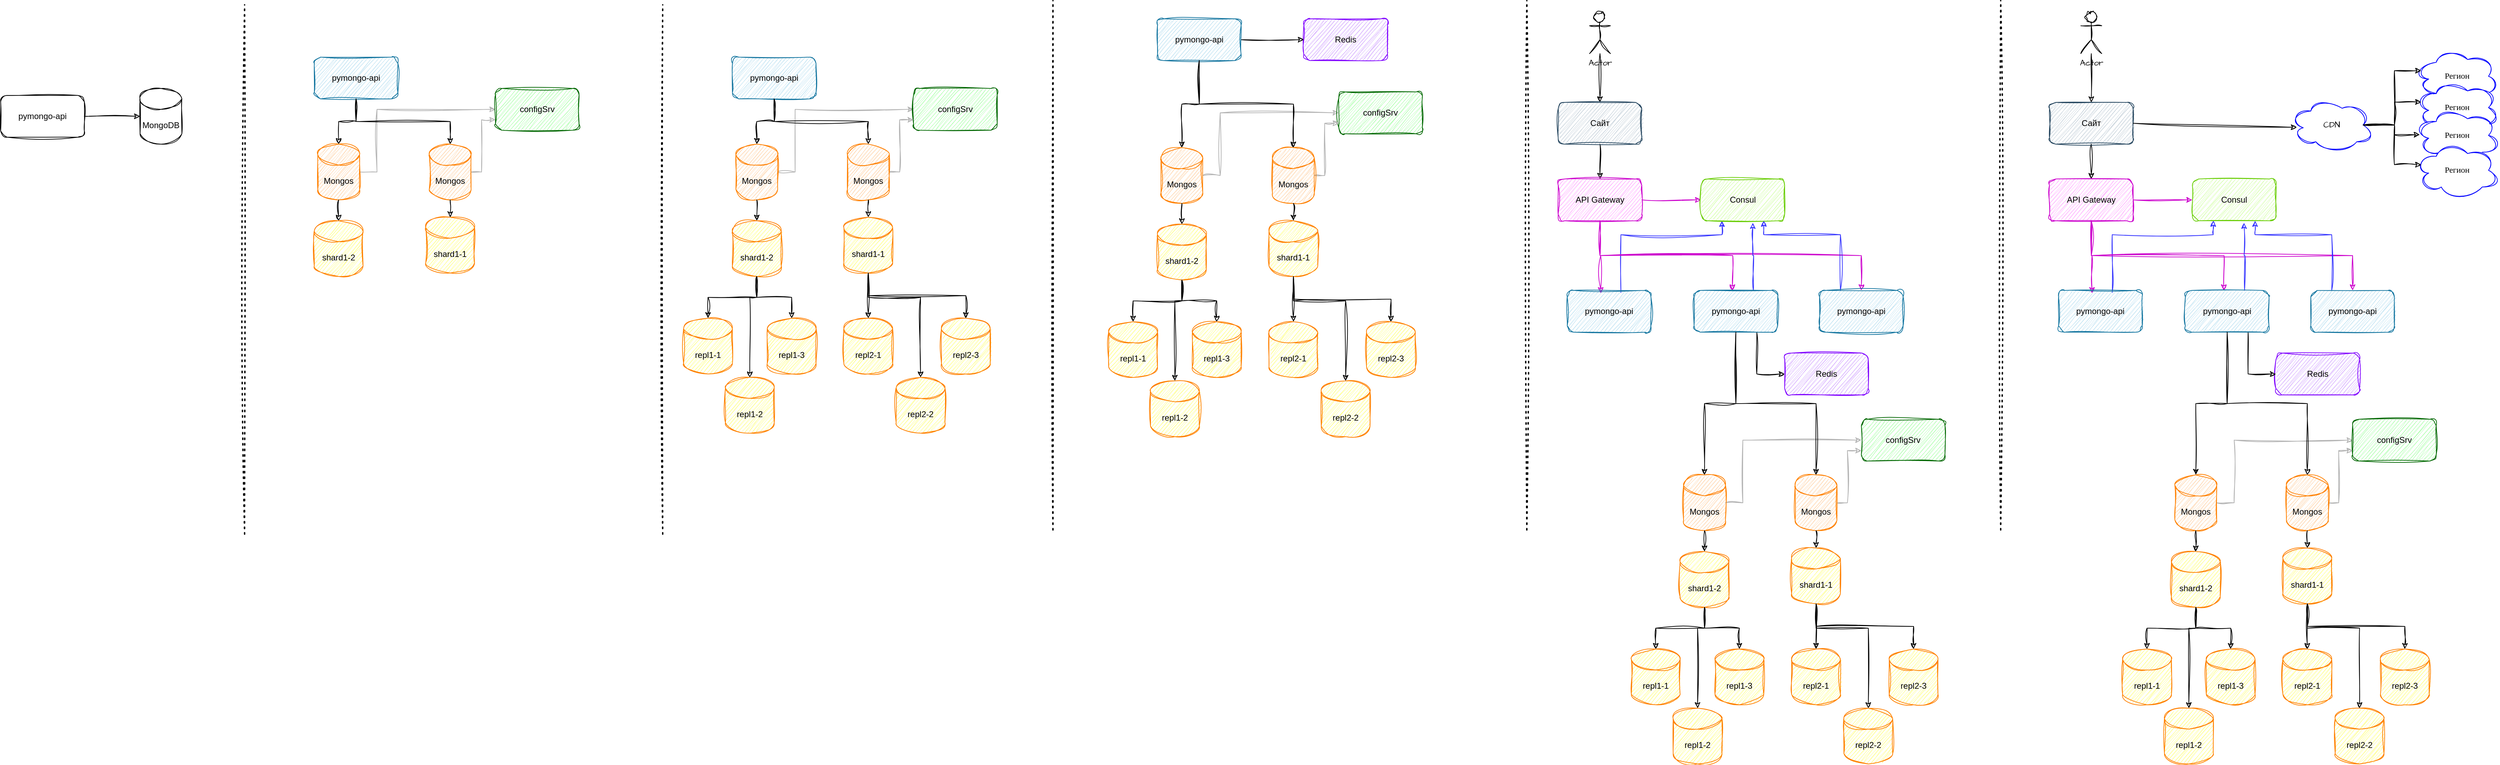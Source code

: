 <mxfile version="24.7.17">
  <diagram name="Page-1" id="-H_mtQnk-PTXWXPvYvuk">
    <mxGraphModel dx="1449" dy="1406" grid="1" gridSize="10" guides="1" tooltips="1" connect="1" arrows="1" fold="1" page="1" pageScale="1" pageWidth="1169" pageHeight="827" math="0" shadow="0">
      <root>
        <mxCell id="0" />
        <mxCell id="1" parent="0" />
        <mxCell id="zA23MoTUsTF4_91t8viU-2" value="MongoDB" style="shape=cylinder3;whiteSpace=wrap;html=1;boundedLbl=1;backgroundOutline=1;size=15;sketch=1;curveFitting=1;jiggle=2;" parent="1" vertex="1">
          <mxGeometry x="290" y="160" width="60" height="80" as="geometry" />
        </mxCell>
        <mxCell id="zA23MoTUsTF4_91t8viU-3" value="pymongo-api" style="rounded=1;whiteSpace=wrap;html=1;sketch=1;curveFitting=1;jiggle=2;" parent="1" vertex="1">
          <mxGeometry x="90" y="170" width="120" height="60" as="geometry" />
        </mxCell>
        <mxCell id="zA23MoTUsTF4_91t8viU-4" style="edgeStyle=orthogonalEdgeStyle;rounded=0;orthogonalLoop=1;jettySize=auto;html=1;exitX=1;exitY=0.5;exitDx=0;exitDy=0;entryX=0;entryY=0.5;entryDx=0;entryDy=0;entryPerimeter=0;sketch=1;curveFitting=1;jiggle=2;" parent="1" source="zA23MoTUsTF4_91t8viU-3" target="zA23MoTUsTF4_91t8viU-2" edge="1">
          <mxGeometry relative="1" as="geometry" />
        </mxCell>
        <mxCell id="aK_JW_cvpj_e5nDsGPH6-1" value="" style="endArrow=none;dashed=1;html=1;dashPattern=1 3;strokeWidth=2;rounded=0;sketch=1;hachureGap=4;jiggle=2;curveFitting=1;fontFamily=Architects Daughter;fontSource=https%3A%2F%2Ffonts.googleapis.com%2Fcss%3Ffamily%3DArchitects%2BDaughter;" edge="1" parent="1">
          <mxGeometry width="50" height="50" relative="1" as="geometry">
            <mxPoint x="440" y="800" as="sourcePoint" />
            <mxPoint x="440" y="40" as="targetPoint" />
          </mxGeometry>
        </mxCell>
        <mxCell id="aK_JW_cvpj_e5nDsGPH6-162" style="edgeStyle=orthogonalEdgeStyle;rounded=0;sketch=1;hachureGap=4;jiggle=2;curveFitting=1;orthogonalLoop=1;jettySize=auto;html=1;exitX=1;exitY=0.5;exitDx=0;exitDy=0;exitPerimeter=0;entryX=0;entryY=0.5;entryDx=0;entryDy=0;fontFamily=Architects Daughter;fontSource=https%3A%2F%2Ffonts.googleapis.com%2Fcss%3Ffamily%3DArchitects%2BDaughter;fillColor=#bac8d3;strokeColor=#B3B3B3;" edge="1" parent="1" source="aK_JW_cvpj_e5nDsGPH6-2" target="aK_JW_cvpj_e5nDsGPH6-5">
          <mxGeometry relative="1" as="geometry">
            <Array as="points">
              <mxPoint x="630" y="280" />
              <mxPoint x="630" y="190" />
            </Array>
          </mxGeometry>
        </mxCell>
        <mxCell id="aK_JW_cvpj_e5nDsGPH6-2" value="Mongos" style="shape=cylinder3;whiteSpace=wrap;html=1;boundedLbl=1;backgroundOutline=1;size=15;sketch=1;curveFitting=1;jiggle=2;fillColor=#FFCC99;strokeColor=#FF8000;" vertex="1" parent="1">
          <mxGeometry x="545" y="240" width="60" height="80" as="geometry" />
        </mxCell>
        <mxCell id="aK_JW_cvpj_e5nDsGPH6-3" value="pymongo-api" style="rounded=1;whiteSpace=wrap;html=1;sketch=1;curveFitting=1;jiggle=2;fillColor=#b1ddf0;strokeColor=#10739e;" vertex="1" parent="1">
          <mxGeometry x="540" y="115" width="120" height="60" as="geometry" />
        </mxCell>
        <mxCell id="aK_JW_cvpj_e5nDsGPH6-5" value="configSrv" style="rounded=1;whiteSpace=wrap;html=1;sketch=1;curveFitting=1;jiggle=2;fillColor=#99FF99;strokeColor=#006600;" vertex="1" parent="1">
          <mxGeometry x="800" y="160" width="120" height="60" as="geometry" />
        </mxCell>
        <mxCell id="aK_JW_cvpj_e5nDsGPH6-9" value="&lt;span style=&quot;font-family: Helvetica;&quot;&gt;shard1-1&lt;/span&gt;" style="shape=cylinder3;whiteSpace=wrap;html=1;boundedLbl=1;backgroundOutline=1;size=15;sketch=1;hachureGap=4;jiggle=2;curveFitting=1;fontFamily=Helvetica;strokeColor=#FF8000;align=center;verticalAlign=middle;fontSize=12;fontColor=default;fillColor=#FFFF66;" vertex="1" parent="1">
          <mxGeometry x="700" y="345" width="70" height="80" as="geometry" />
        </mxCell>
        <mxCell id="aK_JW_cvpj_e5nDsGPH6-10" value="&lt;span style=&quot;font-family: Helvetica;&quot;&gt;shard1-2&lt;/span&gt;" style="shape=cylinder3;whiteSpace=wrap;html=1;boundedLbl=1;backgroundOutline=1;size=15;sketch=1;hachureGap=4;jiggle=2;curveFitting=1;fontFamily=Helvetica;strokeColor=#FF8000;align=center;verticalAlign=middle;fontSize=12;fontColor=default;fillColor=#FFFF66;" vertex="1" parent="1">
          <mxGeometry x="540" y="350" width="70" height="80" as="geometry" />
        </mxCell>
        <mxCell id="aK_JW_cvpj_e5nDsGPH6-13" value="" style="endArrow=none;dashed=1;html=1;dashPattern=1 3;strokeWidth=2;rounded=0;sketch=1;hachureGap=4;jiggle=2;curveFitting=1;fontFamily=Architects Daughter;fontSource=https%3A%2F%2Ffonts.googleapis.com%2Fcss%3Ffamily%3DArchitects%2BDaughter;" edge="1" parent="1">
          <mxGeometry width="50" height="50" relative="1" as="geometry">
            <mxPoint x="1040" y="800" as="sourcePoint" />
            <mxPoint x="1040" y="40" as="targetPoint" />
          </mxGeometry>
        </mxCell>
        <mxCell id="aK_JW_cvpj_e5nDsGPH6-24" value="&lt;span style=&quot;font-family: Helvetica;&quot;&gt;repl1-1&lt;/span&gt;" style="shape=cylinder3;whiteSpace=wrap;html=1;boundedLbl=1;backgroundOutline=1;size=15;sketch=1;hachureGap=4;jiggle=2;curveFitting=1;fontFamily=Helvetica;strokeColor=#FF8000;align=center;verticalAlign=middle;fontSize=12;fontColor=default;fillColor=#FFFF66;" vertex="1" parent="1">
          <mxGeometry x="1070" y="490" width="70" height="80" as="geometry" />
        </mxCell>
        <mxCell id="aK_JW_cvpj_e5nDsGPH6-25" value="&lt;span style=&quot;font-family: Helvetica;&quot;&gt;repl2-3&lt;/span&gt;" style="shape=cylinder3;whiteSpace=wrap;html=1;boundedLbl=1;backgroundOutline=1;size=15;sketch=1;hachureGap=4;jiggle=2;curveFitting=1;fontFamily=Helvetica;strokeColor=#FF8000;align=center;verticalAlign=middle;fontSize=12;fontColor=default;fillColor=#FFFF66;" vertex="1" parent="1">
          <mxGeometry x="1440" y="490" width="70" height="80" as="geometry" />
        </mxCell>
        <mxCell id="aK_JW_cvpj_e5nDsGPH6-26" value="&lt;span style=&quot;font-family: Helvetica;&quot;&gt;repl1-2&lt;/span&gt;" style="shape=cylinder3;whiteSpace=wrap;html=1;boundedLbl=1;backgroundOutline=1;size=15;sketch=1;hachureGap=4;jiggle=2;curveFitting=1;fontFamily=Helvetica;strokeColor=#FF8000;align=center;verticalAlign=middle;fontSize=12;fontColor=default;fillColor=#FFFF66;" vertex="1" parent="1">
          <mxGeometry x="1130" y="575" width="70" height="80" as="geometry" />
        </mxCell>
        <mxCell id="aK_JW_cvpj_e5nDsGPH6-27" value="&lt;span style=&quot;font-family: Helvetica;&quot;&gt;repl1-3&lt;/span&gt;" style="shape=cylinder3;whiteSpace=wrap;html=1;boundedLbl=1;backgroundOutline=1;size=15;sketch=1;hachureGap=4;jiggle=2;curveFitting=1;fontFamily=Helvetica;strokeColor=#FF8000;align=center;verticalAlign=middle;fontSize=12;fontColor=default;fillColor=#FFFF66;" vertex="1" parent="1">
          <mxGeometry x="1190" y="490" width="70" height="80" as="geometry" />
        </mxCell>
        <mxCell id="aK_JW_cvpj_e5nDsGPH6-29" value="&lt;span style=&quot;font-family: Helvetica;&quot;&gt;repl2-1&lt;/span&gt;" style="shape=cylinder3;whiteSpace=wrap;html=1;boundedLbl=1;backgroundOutline=1;size=15;sketch=1;hachureGap=4;jiggle=2;curveFitting=1;fontFamily=Helvetica;strokeColor=#FF8000;align=center;verticalAlign=middle;fontSize=12;fontColor=default;fillColor=#FFFF66;" vertex="1" parent="1">
          <mxGeometry x="1300" y="490" width="70" height="80" as="geometry" />
        </mxCell>
        <mxCell id="aK_JW_cvpj_e5nDsGPH6-30" value="&lt;span style=&quot;font-family: Helvetica;&quot;&gt;repl2-2&lt;/span&gt;" style="shape=cylinder3;whiteSpace=wrap;html=1;boundedLbl=1;backgroundOutline=1;size=15;sketch=1;hachureGap=4;jiggle=2;curveFitting=1;fontFamily=Helvetica;strokeColor=#FF8000;align=center;verticalAlign=middle;fontSize=12;fontColor=default;fillColor=#FFFF66;" vertex="1" parent="1">
          <mxGeometry x="1375" y="575" width="70" height="80" as="geometry" />
        </mxCell>
        <mxCell id="aK_JW_cvpj_e5nDsGPH6-58" value="" style="endArrow=none;dashed=1;html=1;dashPattern=1 3;strokeWidth=2;rounded=0;sketch=1;hachureGap=4;jiggle=2;curveFitting=1;fontFamily=Architects Daughter;fontSource=https%3A%2F%2Ffonts.googleapis.com%2Fcss%3Ffamily%3DArchitects%2BDaughter;" edge="1" parent="1">
          <mxGeometry width="50" height="50" relative="1" as="geometry">
            <mxPoint x="1600" y="794" as="sourcePoint" />
            <mxPoint x="1600" y="34" as="targetPoint" />
          </mxGeometry>
        </mxCell>
        <mxCell id="aK_JW_cvpj_e5nDsGPH6-59" value="Redis" style="rounded=1;whiteSpace=wrap;html=1;sketch=1;curveFitting=1;jiggle=2;fillColor=#CC99FF;strokeColor=#7F00FF;" vertex="1" parent="1">
          <mxGeometry x="1960" y="60" width="120" height="60" as="geometry" />
        </mxCell>
        <mxCell id="aK_JW_cvpj_e5nDsGPH6-62" value="" style="endArrow=none;dashed=1;html=1;dashPattern=1 3;strokeWidth=2;rounded=0;sketch=1;hachureGap=4;jiggle=2;curveFitting=1;fontFamily=Architects Daughter;fontSource=https%3A%2F%2Ffonts.googleapis.com%2Fcss%3Ffamily%3DArchitects%2BDaughter;" edge="1" parent="1">
          <mxGeometry width="50" height="50" relative="1" as="geometry">
            <mxPoint x="2280" y="794" as="sourcePoint" />
            <mxPoint x="2280" y="34" as="targetPoint" />
          </mxGeometry>
        </mxCell>
        <mxCell id="aK_JW_cvpj_e5nDsGPH6-100" style="edgeStyle=orthogonalEdgeStyle;rounded=0;sketch=1;hachureGap=4;jiggle=2;curveFitting=1;orthogonalLoop=1;jettySize=auto;html=1;exitX=0.642;exitY=0.05;exitDx=0;exitDy=0;entryX=0.25;entryY=1;entryDx=0;entryDy=0;fontFamily=Architects Daughter;fontSource=https%3A%2F%2Ffonts.googleapis.com%2Fcss%3Ffamily%3DArchitects%2BDaughter;strokeColor=#3333FF;align=center;verticalAlign=middle;fontSize=11;fontColor=default;labelBackgroundColor=default;endArrow=classic;exitPerimeter=0;" edge="1" parent="1" source="aK_JW_cvpj_e5nDsGPH6-237" target="aK_JW_cvpj_e5nDsGPH6-91">
          <mxGeometry relative="1" as="geometry">
            <mxPoint x="2415" y="450" as="sourcePoint" />
            <Array as="points">
              <mxPoint x="2415" y="370" />
              <mxPoint x="2560" y="370" />
            </Array>
          </mxGeometry>
        </mxCell>
        <mxCell id="aK_JW_cvpj_e5nDsGPH6-89" style="edgeStyle=orthogonalEdgeStyle;rounded=0;sketch=1;hachureGap=4;jiggle=2;curveFitting=1;orthogonalLoop=1;jettySize=auto;html=1;entryX=0.5;entryY=0;entryDx=0;entryDy=0;fontFamily=Architects Daughter;fontSource=https%3A%2F%2Ffonts.googleapis.com%2Fcss%3Ffamily%3DArchitects%2BDaughter;" edge="1" parent="1" source="aK_JW_cvpj_e5nDsGPH6-86" target="aK_JW_cvpj_e5nDsGPH6-87">
          <mxGeometry relative="1" as="geometry" />
        </mxCell>
        <mxCell id="aK_JW_cvpj_e5nDsGPH6-86" value="Actor" style="shape=umlActor;verticalLabelPosition=bottom;verticalAlign=top;html=1;outlineConnect=0;sketch=1;hachureGap=4;jiggle=2;curveFitting=1;fontFamily=Architects Daughter;fontSource=https%3A%2F%2Ffonts.googleapis.com%2Fcss%3Ffamily%3DArchitects%2BDaughter;" vertex="1" parent="1">
          <mxGeometry x="2370" y="50" width="30" height="60" as="geometry" />
        </mxCell>
        <mxCell id="aK_JW_cvpj_e5nDsGPH6-90" style="edgeStyle=orthogonalEdgeStyle;rounded=0;sketch=1;hachureGap=4;jiggle=2;curveFitting=1;orthogonalLoop=1;jettySize=auto;html=1;exitX=0.5;exitY=1;exitDx=0;exitDy=0;entryX=0.5;entryY=0;entryDx=0;entryDy=0;fontFamily=Architects Daughter;fontSource=https%3A%2F%2Ffonts.googleapis.com%2Fcss%3Ffamily%3DArchitects%2BDaughter;" edge="1" parent="1" source="aK_JW_cvpj_e5nDsGPH6-87" target="aK_JW_cvpj_e5nDsGPH6-88">
          <mxGeometry relative="1" as="geometry" />
        </mxCell>
        <mxCell id="aK_JW_cvpj_e5nDsGPH6-87" value="Сайт" style="rounded=1;whiteSpace=wrap;html=1;sketch=1;curveFitting=1;jiggle=2;fillColor=#bac8d3;strokeColor=#23445d;" vertex="1" parent="1">
          <mxGeometry x="2325" y="180" width="120" height="60" as="geometry" />
        </mxCell>
        <mxCell id="aK_JW_cvpj_e5nDsGPH6-92" style="edgeStyle=orthogonalEdgeStyle;rounded=0;sketch=1;hachureGap=4;jiggle=2;curveFitting=1;orthogonalLoop=1;jettySize=auto;html=1;exitX=1;exitY=0.5;exitDx=0;exitDy=0;entryX=0;entryY=0.5;entryDx=0;entryDy=0;fontFamily=Architects Daughter;fontSource=https%3A%2F%2Ffonts.googleapis.com%2Fcss%3Ffamily%3DArchitects%2BDaughter;strokeColor=#CC00CC;align=center;verticalAlign=middle;fontSize=11;fontColor=default;labelBackgroundColor=default;endArrow=classic;" edge="1" parent="1" source="aK_JW_cvpj_e5nDsGPH6-88" target="aK_JW_cvpj_e5nDsGPH6-91">
          <mxGeometry relative="1" as="geometry" />
        </mxCell>
        <mxCell id="aK_JW_cvpj_e5nDsGPH6-95" style="edgeStyle=orthogonalEdgeStyle;rounded=0;sketch=1;hachureGap=4;jiggle=2;curveFitting=1;orthogonalLoop=1;jettySize=auto;html=1;exitX=0.5;exitY=1;exitDx=0;exitDy=0;fontFamily=Architects Daughter;fontSource=https%3A%2F%2Ffonts.googleapis.com%2Fcss%3Ffamily%3DArchitects%2BDaughter;strokeColor=#CC00CC;align=center;verticalAlign=middle;fontSize=11;fontColor=default;labelBackgroundColor=default;endArrow=classic;entryX=0.4;entryY=0.067;entryDx=0;entryDy=0;entryPerimeter=0;" edge="1" parent="1" source="aK_JW_cvpj_e5nDsGPH6-88" target="aK_JW_cvpj_e5nDsGPH6-237">
          <mxGeometry relative="1" as="geometry">
            <mxPoint x="2385" y="440" as="targetPoint" />
          </mxGeometry>
        </mxCell>
        <mxCell id="aK_JW_cvpj_e5nDsGPH6-96" style="edgeStyle=orthogonalEdgeStyle;rounded=0;sketch=1;hachureGap=4;jiggle=2;curveFitting=1;orthogonalLoop=1;jettySize=auto;html=1;exitX=0.5;exitY=1;exitDx=0;exitDy=0;entryX=0.5;entryY=0;entryDx=0;entryDy=0;fontFamily=Architects Daughter;fontSource=https%3A%2F%2Ffonts.googleapis.com%2Fcss%3Ffamily%3DArchitects%2BDaughter;strokeColor=#CC00CC;align=center;verticalAlign=middle;fontSize=11;fontColor=default;labelBackgroundColor=default;endArrow=classic;" edge="1" parent="1" source="aK_JW_cvpj_e5nDsGPH6-88">
          <mxGeometry relative="1" as="geometry">
            <mxPoint x="2575" y="450" as="targetPoint" />
          </mxGeometry>
        </mxCell>
        <mxCell id="aK_JW_cvpj_e5nDsGPH6-97" style="edgeStyle=orthogonalEdgeStyle;rounded=0;sketch=1;hachureGap=4;jiggle=2;curveFitting=1;orthogonalLoop=1;jettySize=auto;html=1;exitX=0.5;exitY=1;exitDx=0;exitDy=0;entryX=0.5;entryY=0;entryDx=0;entryDy=0;fontFamily=Architects Daughter;fontSource=https%3A%2F%2Ffonts.googleapis.com%2Fcss%3Ffamily%3DArchitects%2BDaughter;strokeColor=#CC00CC;" edge="1" parent="1" source="aK_JW_cvpj_e5nDsGPH6-88" target="aK_JW_cvpj_e5nDsGPH6-94">
          <mxGeometry relative="1" as="geometry" />
        </mxCell>
        <mxCell id="aK_JW_cvpj_e5nDsGPH6-88" value="API Gateway" style="rounded=1;whiteSpace=wrap;html=1;sketch=1;curveFitting=1;jiggle=2;fillColor=#FF99FF;strokeColor=#CC00CC;" vertex="1" parent="1">
          <mxGeometry x="2325" y="290" width="120" height="60" as="geometry" />
        </mxCell>
        <mxCell id="aK_JW_cvpj_e5nDsGPH6-91" value="Consul" style="rounded=1;whiteSpace=wrap;html=1;sketch=1;curveFitting=1;jiggle=2;fillColor=#CCFF99;strokeColor=#66CC00;" vertex="1" parent="1">
          <mxGeometry x="2530" y="290" width="120" height="60" as="geometry" />
        </mxCell>
        <mxCell id="aK_JW_cvpj_e5nDsGPH6-102" style="edgeStyle=orthogonalEdgeStyle;rounded=0;sketch=1;hachureGap=4;jiggle=2;curveFitting=1;orthogonalLoop=1;jettySize=auto;html=1;exitX=0.25;exitY=0;exitDx=0;exitDy=0;entryX=0.75;entryY=1;entryDx=0;entryDy=0;fontFamily=Architects Daughter;fontSource=https%3A%2F%2Ffonts.googleapis.com%2Fcss%3Ffamily%3DArchitects%2BDaughter;strokeColor=#3333FF;" edge="1" parent="1" source="aK_JW_cvpj_e5nDsGPH6-94" target="aK_JW_cvpj_e5nDsGPH6-91">
          <mxGeometry relative="1" as="geometry">
            <Array as="points">
              <mxPoint x="2730" y="370" />
              <mxPoint x="2620" y="370" />
            </Array>
          </mxGeometry>
        </mxCell>
        <mxCell id="aK_JW_cvpj_e5nDsGPH6-94" value="pymongo-api" style="rounded=1;whiteSpace=wrap;html=1;sketch=1;curveFitting=1;jiggle=2;fillColor=#b1ddf0;strokeColor=#10739e;" vertex="1" parent="1">
          <mxGeometry x="2700" y="450" width="120" height="60" as="geometry" />
        </mxCell>
        <mxCell id="aK_JW_cvpj_e5nDsGPH6-101" style="edgeStyle=orthogonalEdgeStyle;rounded=0;sketch=1;hachureGap=4;jiggle=2;curveFitting=1;orthogonalLoop=1;jettySize=auto;html=1;exitX=0.75;exitY=0;exitDx=0;exitDy=0;entryX=0.619;entryY=1.05;entryDx=0;entryDy=0;entryPerimeter=0;fontFamily=Architects Daughter;fontSource=https%3A%2F%2Ffonts.googleapis.com%2Fcss%3Ffamily%3DArchitects%2BDaughter;strokeColor=#3333FF;align=center;verticalAlign=middle;fontSize=11;fontColor=default;labelBackgroundColor=default;endArrow=classic;" edge="1" parent="1" target="aK_JW_cvpj_e5nDsGPH6-91">
          <mxGeometry relative="1" as="geometry">
            <mxPoint x="2605" y="450" as="sourcePoint" />
          </mxGeometry>
        </mxCell>
        <mxCell id="aK_JW_cvpj_e5nDsGPH6-141" value="" style="endArrow=none;dashed=1;html=1;dashPattern=1 3;strokeWidth=2;rounded=0;sketch=1;hachureGap=4;jiggle=2;curveFitting=1;fontFamily=Architects Daughter;fontSource=https%3A%2F%2Ffonts.googleapis.com%2Fcss%3Ffamily%3DArchitects%2BDaughter;" edge="1" parent="1">
          <mxGeometry width="50" height="50" relative="1" as="geometry">
            <mxPoint x="2960" y="794" as="sourcePoint" />
            <mxPoint x="2960" y="34" as="targetPoint" />
          </mxGeometry>
        </mxCell>
        <mxCell id="aK_JW_cvpj_e5nDsGPH6-142" value="CDN" style="ellipse;shape=cloud;whiteSpace=wrap;html=1;sketch=1;hachureGap=4;jiggle=2;curveFitting=1;fontFamily=Architects Daughter;fontSource=https%3A%2F%2Ffonts.googleapis.com%2Fcss%3Ffamily%3DArchitects%2BDaughter;strokeColor=#0000FF;" vertex="1" parent="1">
          <mxGeometry x="3375" y="172.5" width="120" height="80" as="geometry" />
        </mxCell>
        <mxCell id="aK_JW_cvpj_e5nDsGPH6-144" value="Регион" style="ellipse;shape=cloud;whiteSpace=wrap;html=1;sketch=1;hachureGap=4;jiggle=2;curveFitting=1;fontFamily=Architects Daughter;fontSource=https%3A%2F%2Ffonts.googleapis.com%2Fcss%3Ffamily%3DArchitects%2BDaughter;strokeColor=#0000FF;" vertex="1" parent="1">
          <mxGeometry x="3555" y="102.5" width="120" height="80" as="geometry" />
        </mxCell>
        <mxCell id="aK_JW_cvpj_e5nDsGPH6-145" value="Регион" style="ellipse;shape=cloud;whiteSpace=wrap;html=1;sketch=1;hachureGap=4;jiggle=2;curveFitting=1;fontFamily=Architects Daughter;fontSource=https%3A%2F%2Ffonts.googleapis.com%2Fcss%3Ffamily%3DArchitects%2BDaughter;strokeColor=#0000FF;" vertex="1" parent="1">
          <mxGeometry x="3555" y="147.5" width="120" height="80" as="geometry" />
        </mxCell>
        <mxCell id="aK_JW_cvpj_e5nDsGPH6-146" value="Регион" style="ellipse;shape=cloud;whiteSpace=wrap;html=1;sketch=1;hachureGap=4;jiggle=2;curveFitting=1;fontFamily=Architects Daughter;fontSource=https%3A%2F%2Ffonts.googleapis.com%2Fcss%3Ffamily%3DArchitects%2BDaughter;strokeColor=#0000FF;" vertex="1" parent="1">
          <mxGeometry x="3555" y="187.5" width="120" height="80" as="geometry" />
        </mxCell>
        <mxCell id="aK_JW_cvpj_e5nDsGPH6-147" value="Регион" style="ellipse;shape=cloud;whiteSpace=wrap;html=1;sketch=1;hachureGap=4;jiggle=2;curveFitting=1;fontFamily=Architects Daughter;fontSource=https%3A%2F%2Ffonts.googleapis.com%2Fcss%3Ffamily%3DArchitects%2BDaughter;strokeColor=#0000FF;" vertex="1" parent="1">
          <mxGeometry x="3555" y="237.5" width="120" height="80" as="geometry" />
        </mxCell>
        <mxCell id="aK_JW_cvpj_e5nDsGPH6-148" style="edgeStyle=orthogonalEdgeStyle;rounded=0;sketch=1;hachureGap=4;jiggle=2;curveFitting=1;orthogonalLoop=1;jettySize=auto;html=1;exitX=0.875;exitY=0.5;exitDx=0;exitDy=0;exitPerimeter=0;entryX=0.07;entryY=0.4;entryDx=0;entryDy=0;entryPerimeter=0;fontFamily=Architects Daughter;fontSource=https%3A%2F%2Ffonts.googleapis.com%2Fcss%3Ffamily%3DArchitects%2BDaughter;" edge="1" parent="1" source="aK_JW_cvpj_e5nDsGPH6-142" target="aK_JW_cvpj_e5nDsGPH6-144">
          <mxGeometry relative="1" as="geometry" />
        </mxCell>
        <mxCell id="aK_JW_cvpj_e5nDsGPH6-149" style="edgeStyle=orthogonalEdgeStyle;rounded=0;sketch=1;hachureGap=4;jiggle=2;curveFitting=1;orthogonalLoop=1;jettySize=auto;html=1;exitX=0.875;exitY=0.5;exitDx=0;exitDy=0;exitPerimeter=0;entryX=0.07;entryY=0.4;entryDx=0;entryDy=0;entryPerimeter=0;fontFamily=Architects Daughter;fontSource=https%3A%2F%2Ffonts.googleapis.com%2Fcss%3Ffamily%3DArchitects%2BDaughter;" edge="1" parent="1" source="aK_JW_cvpj_e5nDsGPH6-142" target="aK_JW_cvpj_e5nDsGPH6-145">
          <mxGeometry relative="1" as="geometry" />
        </mxCell>
        <mxCell id="aK_JW_cvpj_e5nDsGPH6-150" style="edgeStyle=orthogonalEdgeStyle;rounded=0;sketch=1;hachureGap=4;jiggle=2;curveFitting=1;orthogonalLoop=1;jettySize=auto;html=1;exitX=0.875;exitY=0.5;exitDx=0;exitDy=0;exitPerimeter=0;entryX=0.053;entryY=0.487;entryDx=0;entryDy=0;entryPerimeter=0;fontFamily=Architects Daughter;fontSource=https%3A%2F%2Ffonts.googleapis.com%2Fcss%3Ffamily%3DArchitects%2BDaughter;" edge="1" parent="1" source="aK_JW_cvpj_e5nDsGPH6-142" target="aK_JW_cvpj_e5nDsGPH6-146">
          <mxGeometry relative="1" as="geometry" />
        </mxCell>
        <mxCell id="aK_JW_cvpj_e5nDsGPH6-151" style="edgeStyle=orthogonalEdgeStyle;rounded=0;sketch=1;hachureGap=4;jiggle=2;curveFitting=1;orthogonalLoop=1;jettySize=auto;html=1;exitX=0.875;exitY=0.5;exitDx=0;exitDy=0;exitPerimeter=0;entryX=0.07;entryY=0.4;entryDx=0;entryDy=0;entryPerimeter=0;fontFamily=Architects Daughter;fontSource=https%3A%2F%2Ffonts.googleapis.com%2Fcss%3Ffamily%3DArchitects%2BDaughter;" edge="1" parent="1" source="aK_JW_cvpj_e5nDsGPH6-142" target="aK_JW_cvpj_e5nDsGPH6-147">
          <mxGeometry relative="1" as="geometry" />
        </mxCell>
        <mxCell id="aK_JW_cvpj_e5nDsGPH6-163" style="edgeStyle=orthogonalEdgeStyle;rounded=0;sketch=1;hachureGap=4;jiggle=2;curveFitting=1;orthogonalLoop=1;jettySize=auto;html=1;exitX=1;exitY=0.5;exitDx=0;exitDy=0;exitPerimeter=0;entryX=0;entryY=0.75;entryDx=0;entryDy=0;fontFamily=Architects Daughter;fontSource=https%3A%2F%2Ffonts.googleapis.com%2Fcss%3Ffamily%3DArchitects%2BDaughter;strokeColor=#B3B3B3;align=center;verticalAlign=middle;fontSize=11;fontColor=default;labelBackgroundColor=default;endArrow=classic;fillColor=#bac8d3;" edge="1" parent="1" source="aK_JW_cvpj_e5nDsGPH6-153" target="aK_JW_cvpj_e5nDsGPH6-5">
          <mxGeometry relative="1" as="geometry">
            <Array as="points">
              <mxPoint x="780" y="280" />
              <mxPoint x="780" y="205" />
            </Array>
          </mxGeometry>
        </mxCell>
        <mxCell id="aK_JW_cvpj_e5nDsGPH6-153" value="Mongos" style="shape=cylinder3;whiteSpace=wrap;html=1;boundedLbl=1;backgroundOutline=1;size=15;sketch=1;curveFitting=1;jiggle=2;fillColor=#FFCC99;strokeColor=#FF8000;align=center;verticalAlign=middle;fontFamily=Helvetica;fontSize=12;fontColor=default;" vertex="1" parent="1">
          <mxGeometry x="705" y="240" width="60" height="80" as="geometry" />
        </mxCell>
        <mxCell id="aK_JW_cvpj_e5nDsGPH6-156" style="edgeStyle=orthogonalEdgeStyle;rounded=0;sketch=1;hachureGap=4;jiggle=2;curveFitting=1;orthogonalLoop=1;jettySize=auto;html=1;exitX=0.5;exitY=1;exitDx=0;exitDy=0;exitPerimeter=0;entryX=0.5;entryY=0;entryDx=0;entryDy=0;entryPerimeter=0;fontFamily=Architects Daughter;fontSource=https%3A%2F%2Ffonts.googleapis.com%2Fcss%3Ffamily%3DArchitects%2BDaughter;" edge="1" parent="1" source="aK_JW_cvpj_e5nDsGPH6-153" target="aK_JW_cvpj_e5nDsGPH6-9">
          <mxGeometry relative="1" as="geometry" />
        </mxCell>
        <mxCell id="aK_JW_cvpj_e5nDsGPH6-157" style="edgeStyle=orthogonalEdgeStyle;rounded=0;sketch=1;hachureGap=4;jiggle=2;curveFitting=1;orthogonalLoop=1;jettySize=auto;html=1;exitX=0.5;exitY=1;exitDx=0;exitDy=0;exitPerimeter=0;entryX=0.5;entryY=0;entryDx=0;entryDy=0;entryPerimeter=0;fontFamily=Architects Daughter;fontSource=https%3A%2F%2Ffonts.googleapis.com%2Fcss%3Ffamily%3DArchitects%2BDaughter;" edge="1" parent="1" source="aK_JW_cvpj_e5nDsGPH6-2" target="aK_JW_cvpj_e5nDsGPH6-10">
          <mxGeometry relative="1" as="geometry" />
        </mxCell>
        <mxCell id="aK_JW_cvpj_e5nDsGPH6-160" style="edgeStyle=orthogonalEdgeStyle;rounded=0;sketch=1;hachureGap=4;jiggle=2;curveFitting=1;orthogonalLoop=1;jettySize=auto;html=1;exitX=0.5;exitY=1;exitDx=0;exitDy=0;entryX=0.5;entryY=0;entryDx=0;entryDy=0;entryPerimeter=0;fontFamily=Architects Daughter;fontSource=https%3A%2F%2Ffonts.googleapis.com%2Fcss%3Ffamily%3DArchitects%2BDaughter;" edge="1" parent="1" source="aK_JW_cvpj_e5nDsGPH6-3" target="aK_JW_cvpj_e5nDsGPH6-2">
          <mxGeometry relative="1" as="geometry" />
        </mxCell>
        <mxCell id="aK_JW_cvpj_e5nDsGPH6-161" style="edgeStyle=orthogonalEdgeStyle;rounded=0;sketch=1;hachureGap=4;jiggle=2;curveFitting=1;orthogonalLoop=1;jettySize=auto;html=1;exitX=0.5;exitY=1;exitDx=0;exitDy=0;entryX=0.5;entryY=0;entryDx=0;entryDy=0;entryPerimeter=0;fontFamily=Architects Daughter;fontSource=https%3A%2F%2Ffonts.googleapis.com%2Fcss%3Ffamily%3DArchitects%2BDaughter;" edge="1" parent="1" source="aK_JW_cvpj_e5nDsGPH6-3" target="aK_JW_cvpj_e5nDsGPH6-153">
          <mxGeometry relative="1" as="geometry" />
        </mxCell>
        <mxCell id="aK_JW_cvpj_e5nDsGPH6-164" style="edgeStyle=orthogonalEdgeStyle;rounded=0;sketch=1;hachureGap=4;jiggle=2;curveFitting=1;orthogonalLoop=1;jettySize=auto;html=1;exitX=1;exitY=0.5;exitDx=0;exitDy=0;exitPerimeter=0;entryX=0;entryY=0.5;entryDx=0;entryDy=0;fontFamily=Architects Daughter;fontSource=https%3A%2F%2Ffonts.googleapis.com%2Fcss%3Ffamily%3DArchitects%2BDaughter;fillColor=#bac8d3;strokeColor=#B3B3B3;" edge="1" parent="1" source="aK_JW_cvpj_e5nDsGPH6-165" target="aK_JW_cvpj_e5nDsGPH6-167">
          <mxGeometry relative="1" as="geometry">
            <Array as="points">
              <mxPoint x="1230" y="280" />
              <mxPoint x="1230" y="190" />
            </Array>
          </mxGeometry>
        </mxCell>
        <mxCell id="aK_JW_cvpj_e5nDsGPH6-165" value="Mongos" style="shape=cylinder3;whiteSpace=wrap;html=1;boundedLbl=1;backgroundOutline=1;size=15;sketch=1;curveFitting=1;jiggle=2;fillColor=#FFCC99;strokeColor=#FF8000;align=center;verticalAlign=middle;fontFamily=Helvetica;fontSize=12;fontColor=default;" vertex="1" parent="1">
          <mxGeometry x="1145" y="240" width="60" height="80" as="geometry" />
        </mxCell>
        <mxCell id="aK_JW_cvpj_e5nDsGPH6-166" value="pymongo-api" style="rounded=1;whiteSpace=wrap;html=1;sketch=1;curveFitting=1;jiggle=2;fillColor=#b1ddf0;strokeColor=#10739e;" vertex="1" parent="1">
          <mxGeometry x="1140" y="115" width="120" height="60" as="geometry" />
        </mxCell>
        <mxCell id="aK_JW_cvpj_e5nDsGPH6-167" value="configSrv" style="rounded=1;whiteSpace=wrap;html=1;sketch=1;curveFitting=1;jiggle=2;fillColor=#99FF99;strokeColor=#006600;" vertex="1" parent="1">
          <mxGeometry x="1400" y="160" width="120" height="60" as="geometry" />
        </mxCell>
        <mxCell id="aK_JW_cvpj_e5nDsGPH6-168" value="&lt;span style=&quot;font-family: Helvetica;&quot;&gt;shard1-1&lt;/span&gt;" style="shape=cylinder3;whiteSpace=wrap;html=1;boundedLbl=1;backgroundOutline=1;size=15;sketch=1;hachureGap=4;jiggle=2;curveFitting=1;fontFamily=Helvetica;strokeColor=#FF8000;align=center;verticalAlign=middle;fontSize=12;fontColor=default;fillColor=#FFFF66;" vertex="1" parent="1">
          <mxGeometry x="1300" y="345" width="70" height="80" as="geometry" />
        </mxCell>
        <mxCell id="aK_JW_cvpj_e5nDsGPH6-169" value="&lt;span style=&quot;font-family: Helvetica;&quot;&gt;shard1-2&lt;/span&gt;" style="shape=cylinder3;whiteSpace=wrap;html=1;boundedLbl=1;backgroundOutline=1;size=15;sketch=1;hachureGap=4;jiggle=2;curveFitting=1;fontFamily=Helvetica;strokeColor=#FF8000;align=center;verticalAlign=middle;fontSize=12;fontColor=default;fillColor=#FFFF66;" vertex="1" parent="1">
          <mxGeometry x="1140" y="350" width="70" height="80" as="geometry" />
        </mxCell>
        <mxCell id="aK_JW_cvpj_e5nDsGPH6-170" style="edgeStyle=orthogonalEdgeStyle;rounded=0;sketch=1;hachureGap=4;jiggle=2;curveFitting=1;orthogonalLoop=1;jettySize=auto;html=1;exitX=1;exitY=0.5;exitDx=0;exitDy=0;exitPerimeter=0;entryX=0;entryY=0.75;entryDx=0;entryDy=0;fontFamily=Architects Daughter;fontSource=https%3A%2F%2Ffonts.googleapis.com%2Fcss%3Ffamily%3DArchitects%2BDaughter;strokeColor=#B3B3B3;align=center;verticalAlign=middle;fontSize=11;fontColor=default;labelBackgroundColor=default;endArrow=classic;fillColor=#bac8d3;" edge="1" parent="1" source="aK_JW_cvpj_e5nDsGPH6-171" target="aK_JW_cvpj_e5nDsGPH6-167">
          <mxGeometry relative="1" as="geometry">
            <Array as="points">
              <mxPoint x="1380" y="280" />
              <mxPoint x="1380" y="205" />
            </Array>
          </mxGeometry>
        </mxCell>
        <mxCell id="aK_JW_cvpj_e5nDsGPH6-171" value="Mongos" style="shape=cylinder3;whiteSpace=wrap;html=1;boundedLbl=1;backgroundOutline=1;size=15;sketch=1;curveFitting=1;jiggle=2;fillColor=#FFCC99;strokeColor=#FF8000;align=center;verticalAlign=middle;fontFamily=Helvetica;fontSize=12;fontColor=default;" vertex="1" parent="1">
          <mxGeometry x="1305" y="240" width="60" height="80" as="geometry" />
        </mxCell>
        <mxCell id="aK_JW_cvpj_e5nDsGPH6-172" style="edgeStyle=orthogonalEdgeStyle;rounded=0;sketch=1;hachureGap=4;jiggle=2;curveFitting=1;orthogonalLoop=1;jettySize=auto;html=1;exitX=0.5;exitY=1;exitDx=0;exitDy=0;exitPerimeter=0;entryX=0.5;entryY=0;entryDx=0;entryDy=0;entryPerimeter=0;fontFamily=Architects Daughter;fontSource=https%3A%2F%2Ffonts.googleapis.com%2Fcss%3Ffamily%3DArchitects%2BDaughter;" edge="1" parent="1" source="aK_JW_cvpj_e5nDsGPH6-171" target="aK_JW_cvpj_e5nDsGPH6-168">
          <mxGeometry relative="1" as="geometry" />
        </mxCell>
        <mxCell id="aK_JW_cvpj_e5nDsGPH6-173" style="edgeStyle=orthogonalEdgeStyle;rounded=0;sketch=1;hachureGap=4;jiggle=2;curveFitting=1;orthogonalLoop=1;jettySize=auto;html=1;exitX=0.5;exitY=1;exitDx=0;exitDy=0;exitPerimeter=0;entryX=0.5;entryY=0;entryDx=0;entryDy=0;entryPerimeter=0;fontFamily=Architects Daughter;fontSource=https%3A%2F%2Ffonts.googleapis.com%2Fcss%3Ffamily%3DArchitects%2BDaughter;" edge="1" parent="1" source="aK_JW_cvpj_e5nDsGPH6-165" target="aK_JW_cvpj_e5nDsGPH6-169">
          <mxGeometry relative="1" as="geometry" />
        </mxCell>
        <mxCell id="aK_JW_cvpj_e5nDsGPH6-174" style="edgeStyle=orthogonalEdgeStyle;rounded=0;sketch=1;hachureGap=4;jiggle=2;curveFitting=1;orthogonalLoop=1;jettySize=auto;html=1;exitX=0.5;exitY=1;exitDx=0;exitDy=0;entryX=0.5;entryY=0;entryDx=0;entryDy=0;entryPerimeter=0;fontFamily=Architects Daughter;fontSource=https%3A%2F%2Ffonts.googleapis.com%2Fcss%3Ffamily%3DArchitects%2BDaughter;" edge="1" parent="1" source="aK_JW_cvpj_e5nDsGPH6-166" target="aK_JW_cvpj_e5nDsGPH6-165">
          <mxGeometry relative="1" as="geometry" />
        </mxCell>
        <mxCell id="aK_JW_cvpj_e5nDsGPH6-175" style="edgeStyle=orthogonalEdgeStyle;rounded=0;sketch=1;hachureGap=4;jiggle=2;curveFitting=1;orthogonalLoop=1;jettySize=auto;html=1;exitX=0.5;exitY=1;exitDx=0;exitDy=0;entryX=0.5;entryY=0;entryDx=0;entryDy=0;entryPerimeter=0;fontFamily=Architects Daughter;fontSource=https%3A%2F%2Ffonts.googleapis.com%2Fcss%3Ffamily%3DArchitects%2BDaughter;" edge="1" parent="1" source="aK_JW_cvpj_e5nDsGPH6-166" target="aK_JW_cvpj_e5nDsGPH6-171">
          <mxGeometry relative="1" as="geometry" />
        </mxCell>
        <mxCell id="aK_JW_cvpj_e5nDsGPH6-176" style="edgeStyle=orthogonalEdgeStyle;rounded=0;sketch=1;hachureGap=4;jiggle=2;curveFitting=1;orthogonalLoop=1;jettySize=auto;html=1;exitX=0.5;exitY=1;exitDx=0;exitDy=0;exitPerimeter=0;entryX=0.5;entryY=0;entryDx=0;entryDy=0;entryPerimeter=0;fontFamily=Architects Daughter;fontSource=https%3A%2F%2Ffonts.googleapis.com%2Fcss%3Ffamily%3DArchitects%2BDaughter;strokeColor=default;align=center;verticalAlign=middle;fontSize=11;fontColor=default;labelBackgroundColor=default;jumpStyle=gap;endArrow=classic;jumpSize=0;" edge="1" parent="1" source="aK_JW_cvpj_e5nDsGPH6-169" target="aK_JW_cvpj_e5nDsGPH6-24">
          <mxGeometry relative="1" as="geometry" />
        </mxCell>
        <mxCell id="aK_JW_cvpj_e5nDsGPH6-177" style="edgeStyle=orthogonalEdgeStyle;rounded=0;sketch=1;hachureGap=4;jiggle=2;curveFitting=1;orthogonalLoop=1;jettySize=auto;html=1;exitX=0.5;exitY=1;exitDx=0;exitDy=0;exitPerimeter=0;entryX=0.5;entryY=0;entryDx=0;entryDy=0;entryPerimeter=0;fontFamily=Architects Daughter;fontSource=https%3A%2F%2Ffonts.googleapis.com%2Fcss%3Ffamily%3DArchitects%2BDaughter;strokeColor=default;align=center;verticalAlign=middle;fontSize=11;fontColor=default;labelBackgroundColor=default;jumpStyle=gap;endArrow=classic;jumpSize=0;" edge="1" parent="1" source="aK_JW_cvpj_e5nDsGPH6-169" target="aK_JW_cvpj_e5nDsGPH6-26">
          <mxGeometry relative="1" as="geometry">
            <Array as="points">
              <mxPoint x="1175" y="460" />
              <mxPoint x="1165" y="460" />
            </Array>
          </mxGeometry>
        </mxCell>
        <mxCell id="aK_JW_cvpj_e5nDsGPH6-178" style="edgeStyle=orthogonalEdgeStyle;rounded=0;sketch=1;hachureGap=4;jiggle=2;curveFitting=1;orthogonalLoop=1;jettySize=auto;html=1;exitX=0.5;exitY=1;exitDx=0;exitDy=0;exitPerimeter=0;entryX=0.5;entryY=0;entryDx=0;entryDy=0;entryPerimeter=0;fontFamily=Architects Daughter;fontSource=https%3A%2F%2Ffonts.googleapis.com%2Fcss%3Ffamily%3DArchitects%2BDaughter;jumpStyle=gap;jumpSize=0;" edge="1" parent="1" source="aK_JW_cvpj_e5nDsGPH6-169" target="aK_JW_cvpj_e5nDsGPH6-27">
          <mxGeometry relative="1" as="geometry" />
        </mxCell>
        <mxCell id="aK_JW_cvpj_e5nDsGPH6-179" style="edgeStyle=orthogonalEdgeStyle;rounded=0;sketch=1;hachureGap=4;jiggle=2;curveFitting=1;orthogonalLoop=1;jettySize=auto;html=1;exitX=0.5;exitY=1;exitDx=0;exitDy=0;exitPerimeter=0;entryX=0.5;entryY=0;entryDx=0;entryDy=0;entryPerimeter=0;fontFamily=Architects Daughter;fontSource=https%3A%2F%2Ffonts.googleapis.com%2Fcss%3Ffamily%3DArchitects%2BDaughter;" edge="1" parent="1" source="aK_JW_cvpj_e5nDsGPH6-168" target="aK_JW_cvpj_e5nDsGPH6-29">
          <mxGeometry relative="1" as="geometry" />
        </mxCell>
        <mxCell id="aK_JW_cvpj_e5nDsGPH6-180" style="edgeStyle=orthogonalEdgeStyle;rounded=0;sketch=1;hachureGap=4;jiggle=2;curveFitting=1;orthogonalLoop=1;jettySize=auto;html=1;exitX=0.5;exitY=1;exitDx=0;exitDy=0;exitPerimeter=0;entryX=0.5;entryY=0;entryDx=0;entryDy=0;entryPerimeter=0;fontFamily=Architects Daughter;fontSource=https%3A%2F%2Ffonts.googleapis.com%2Fcss%3Ffamily%3DArchitects%2BDaughter;" edge="1" parent="1" source="aK_JW_cvpj_e5nDsGPH6-168" target="aK_JW_cvpj_e5nDsGPH6-30">
          <mxGeometry relative="1" as="geometry">
            <Array as="points">
              <mxPoint x="1335" y="460" />
              <mxPoint x="1410" y="460" />
            </Array>
          </mxGeometry>
        </mxCell>
        <mxCell id="aK_JW_cvpj_e5nDsGPH6-181" style="edgeStyle=orthogonalEdgeStyle;rounded=0;sketch=1;hachureGap=4;jiggle=2;curveFitting=1;orthogonalLoop=1;jettySize=auto;html=1;exitX=0.5;exitY=1;exitDx=0;exitDy=0;exitPerimeter=0;entryX=0.5;entryY=0;entryDx=0;entryDy=0;entryPerimeter=0;fontFamily=Architects Daughter;fontSource=https%3A%2F%2Ffonts.googleapis.com%2Fcss%3Ffamily%3DArchitects%2BDaughter;" edge="1" parent="1" source="aK_JW_cvpj_e5nDsGPH6-168" target="aK_JW_cvpj_e5nDsGPH6-25">
          <mxGeometry relative="1" as="geometry" />
        </mxCell>
        <mxCell id="aK_JW_cvpj_e5nDsGPH6-182" value="&lt;span style=&quot;font-family: Helvetica;&quot;&gt;repl1-1&lt;/span&gt;" style="shape=cylinder3;whiteSpace=wrap;html=1;boundedLbl=1;backgroundOutline=1;size=15;sketch=1;hachureGap=4;jiggle=2;curveFitting=1;fontFamily=Helvetica;strokeColor=#FF8000;align=center;verticalAlign=middle;fontSize=12;fontColor=default;fillColor=#FFFF66;" vertex="1" parent="1">
          <mxGeometry x="1680" y="495" width="70" height="80" as="geometry" />
        </mxCell>
        <mxCell id="aK_JW_cvpj_e5nDsGPH6-183" value="&lt;span style=&quot;font-family: Helvetica;&quot;&gt;repl2-3&lt;/span&gt;" style="shape=cylinder3;whiteSpace=wrap;html=1;boundedLbl=1;backgroundOutline=1;size=15;sketch=1;hachureGap=4;jiggle=2;curveFitting=1;fontFamily=Helvetica;strokeColor=#FF8000;align=center;verticalAlign=middle;fontSize=12;fontColor=default;fillColor=#FFFF66;" vertex="1" parent="1">
          <mxGeometry x="2050" y="495" width="70" height="80" as="geometry" />
        </mxCell>
        <mxCell id="aK_JW_cvpj_e5nDsGPH6-184" value="&lt;span style=&quot;font-family: Helvetica;&quot;&gt;repl1-2&lt;/span&gt;" style="shape=cylinder3;whiteSpace=wrap;html=1;boundedLbl=1;backgroundOutline=1;size=15;sketch=1;hachureGap=4;jiggle=2;curveFitting=1;fontFamily=Helvetica;strokeColor=#FF8000;align=center;verticalAlign=middle;fontSize=12;fontColor=default;fillColor=#FFFF66;" vertex="1" parent="1">
          <mxGeometry x="1740" y="580" width="70" height="80" as="geometry" />
        </mxCell>
        <mxCell id="aK_JW_cvpj_e5nDsGPH6-185" value="&lt;span style=&quot;font-family: Helvetica;&quot;&gt;repl1-3&lt;/span&gt;" style="shape=cylinder3;whiteSpace=wrap;html=1;boundedLbl=1;backgroundOutline=1;size=15;sketch=1;hachureGap=4;jiggle=2;curveFitting=1;fontFamily=Helvetica;strokeColor=#FF8000;align=center;verticalAlign=middle;fontSize=12;fontColor=default;fillColor=#FFFF66;" vertex="1" parent="1">
          <mxGeometry x="1800" y="495" width="70" height="80" as="geometry" />
        </mxCell>
        <mxCell id="aK_JW_cvpj_e5nDsGPH6-186" value="&lt;span style=&quot;font-family: Helvetica;&quot;&gt;repl2-1&lt;/span&gt;" style="shape=cylinder3;whiteSpace=wrap;html=1;boundedLbl=1;backgroundOutline=1;size=15;sketch=1;hachureGap=4;jiggle=2;curveFitting=1;fontFamily=Helvetica;strokeColor=#FF8000;align=center;verticalAlign=middle;fontSize=12;fontColor=default;fillColor=#FFFF66;" vertex="1" parent="1">
          <mxGeometry x="1910" y="495" width="70" height="80" as="geometry" />
        </mxCell>
        <mxCell id="aK_JW_cvpj_e5nDsGPH6-187" value="&lt;span style=&quot;font-family: Helvetica;&quot;&gt;repl2-2&lt;/span&gt;" style="shape=cylinder3;whiteSpace=wrap;html=1;boundedLbl=1;backgroundOutline=1;size=15;sketch=1;hachureGap=4;jiggle=2;curveFitting=1;fontFamily=Helvetica;strokeColor=#FF8000;align=center;verticalAlign=middle;fontSize=12;fontColor=default;fillColor=#FFFF66;" vertex="1" parent="1">
          <mxGeometry x="1985" y="580" width="70" height="80" as="geometry" />
        </mxCell>
        <mxCell id="aK_JW_cvpj_e5nDsGPH6-188" style="edgeStyle=orthogonalEdgeStyle;rounded=0;sketch=1;hachureGap=4;jiggle=2;curveFitting=1;orthogonalLoop=1;jettySize=auto;html=1;exitX=1;exitY=0.5;exitDx=0;exitDy=0;exitPerimeter=0;entryX=0;entryY=0.5;entryDx=0;entryDy=0;fontFamily=Architects Daughter;fontSource=https%3A%2F%2Ffonts.googleapis.com%2Fcss%3Ffamily%3DArchitects%2BDaughter;fillColor=#bac8d3;strokeColor=#B3B3B3;" edge="1" parent="1" source="aK_JW_cvpj_e5nDsGPH6-189" target="aK_JW_cvpj_e5nDsGPH6-191">
          <mxGeometry relative="1" as="geometry">
            <Array as="points">
              <mxPoint x="1840" y="285" />
              <mxPoint x="1840" y="195" />
            </Array>
          </mxGeometry>
        </mxCell>
        <mxCell id="aK_JW_cvpj_e5nDsGPH6-189" value="Mongos" style="shape=cylinder3;whiteSpace=wrap;html=1;boundedLbl=1;backgroundOutline=1;size=15;sketch=1;curveFitting=1;jiggle=2;fillColor=#FFCC99;strokeColor=#FF8000;align=center;verticalAlign=middle;fontFamily=Helvetica;fontSize=12;fontColor=default;" vertex="1" parent="1">
          <mxGeometry x="1755" y="245" width="60" height="80" as="geometry" />
        </mxCell>
        <mxCell id="aK_JW_cvpj_e5nDsGPH6-207" style="edgeStyle=orthogonalEdgeStyle;rounded=0;sketch=1;hachureGap=4;jiggle=2;curveFitting=1;orthogonalLoop=1;jettySize=auto;html=1;exitX=1;exitY=0.5;exitDx=0;exitDy=0;entryX=0;entryY=0.5;entryDx=0;entryDy=0;fontFamily=Architects Daughter;fontSource=https%3A%2F%2Ffonts.googleapis.com%2Fcss%3Ffamily%3DArchitects%2BDaughter;" edge="1" parent="1" source="aK_JW_cvpj_e5nDsGPH6-190" target="aK_JW_cvpj_e5nDsGPH6-59">
          <mxGeometry relative="1" as="geometry" />
        </mxCell>
        <mxCell id="aK_JW_cvpj_e5nDsGPH6-190" value="pymongo-api" style="rounded=1;whiteSpace=wrap;html=1;sketch=1;curveFitting=1;jiggle=2;fillColor=#b1ddf0;strokeColor=#10739e;" vertex="1" parent="1">
          <mxGeometry x="1750" y="60" width="120" height="60" as="geometry" />
        </mxCell>
        <mxCell id="aK_JW_cvpj_e5nDsGPH6-191" value="configSrv" style="rounded=1;whiteSpace=wrap;html=1;sketch=1;curveFitting=1;jiggle=2;fillColor=#99FF99;strokeColor=#006600;" vertex="1" parent="1">
          <mxGeometry x="2010" y="165" width="120" height="60" as="geometry" />
        </mxCell>
        <mxCell id="aK_JW_cvpj_e5nDsGPH6-192" value="&lt;span style=&quot;font-family: Helvetica;&quot;&gt;shard1-1&lt;/span&gt;" style="shape=cylinder3;whiteSpace=wrap;html=1;boundedLbl=1;backgroundOutline=1;size=15;sketch=1;hachureGap=4;jiggle=2;curveFitting=1;fontFamily=Helvetica;strokeColor=#FF8000;align=center;verticalAlign=middle;fontSize=12;fontColor=default;fillColor=#FFFF66;" vertex="1" parent="1">
          <mxGeometry x="1910" y="350" width="70" height="80" as="geometry" />
        </mxCell>
        <mxCell id="aK_JW_cvpj_e5nDsGPH6-193" value="&lt;span style=&quot;font-family: Helvetica;&quot;&gt;shard1-2&lt;/span&gt;" style="shape=cylinder3;whiteSpace=wrap;html=1;boundedLbl=1;backgroundOutline=1;size=15;sketch=1;hachureGap=4;jiggle=2;curveFitting=1;fontFamily=Helvetica;strokeColor=#FF8000;align=center;verticalAlign=middle;fontSize=12;fontColor=default;fillColor=#FFFF66;" vertex="1" parent="1">
          <mxGeometry x="1750" y="355" width="70" height="80" as="geometry" />
        </mxCell>
        <mxCell id="aK_JW_cvpj_e5nDsGPH6-194" style="edgeStyle=orthogonalEdgeStyle;rounded=0;sketch=1;hachureGap=4;jiggle=2;curveFitting=1;orthogonalLoop=1;jettySize=auto;html=1;exitX=1;exitY=0.5;exitDx=0;exitDy=0;exitPerimeter=0;entryX=0;entryY=0.75;entryDx=0;entryDy=0;fontFamily=Architects Daughter;fontSource=https%3A%2F%2Ffonts.googleapis.com%2Fcss%3Ffamily%3DArchitects%2BDaughter;strokeColor=#B3B3B3;align=center;verticalAlign=middle;fontSize=11;fontColor=default;labelBackgroundColor=default;endArrow=classic;fillColor=#bac8d3;" edge="1" parent="1" source="aK_JW_cvpj_e5nDsGPH6-195" target="aK_JW_cvpj_e5nDsGPH6-191">
          <mxGeometry relative="1" as="geometry">
            <Array as="points">
              <mxPoint x="1990" y="285" />
              <mxPoint x="1990" y="210" />
            </Array>
          </mxGeometry>
        </mxCell>
        <mxCell id="aK_JW_cvpj_e5nDsGPH6-195" value="Mongos" style="shape=cylinder3;whiteSpace=wrap;html=1;boundedLbl=1;backgroundOutline=1;size=15;sketch=1;curveFitting=1;jiggle=2;fillColor=#FFCC99;strokeColor=#FF8000;align=center;verticalAlign=middle;fontFamily=Helvetica;fontSize=12;fontColor=default;" vertex="1" parent="1">
          <mxGeometry x="1915" y="245" width="60" height="80" as="geometry" />
        </mxCell>
        <mxCell id="aK_JW_cvpj_e5nDsGPH6-196" style="edgeStyle=orthogonalEdgeStyle;rounded=0;sketch=1;hachureGap=4;jiggle=2;curveFitting=1;orthogonalLoop=1;jettySize=auto;html=1;exitX=0.5;exitY=1;exitDx=0;exitDy=0;exitPerimeter=0;entryX=0.5;entryY=0;entryDx=0;entryDy=0;entryPerimeter=0;fontFamily=Architects Daughter;fontSource=https%3A%2F%2Ffonts.googleapis.com%2Fcss%3Ffamily%3DArchitects%2BDaughter;" edge="1" parent="1" source="aK_JW_cvpj_e5nDsGPH6-195" target="aK_JW_cvpj_e5nDsGPH6-192">
          <mxGeometry relative="1" as="geometry" />
        </mxCell>
        <mxCell id="aK_JW_cvpj_e5nDsGPH6-197" style="edgeStyle=orthogonalEdgeStyle;rounded=0;sketch=1;hachureGap=4;jiggle=2;curveFitting=1;orthogonalLoop=1;jettySize=auto;html=1;exitX=0.5;exitY=1;exitDx=0;exitDy=0;exitPerimeter=0;entryX=0.5;entryY=0;entryDx=0;entryDy=0;entryPerimeter=0;fontFamily=Architects Daughter;fontSource=https%3A%2F%2Ffonts.googleapis.com%2Fcss%3Ffamily%3DArchitects%2BDaughter;" edge="1" parent="1" source="aK_JW_cvpj_e5nDsGPH6-189" target="aK_JW_cvpj_e5nDsGPH6-193">
          <mxGeometry relative="1" as="geometry" />
        </mxCell>
        <mxCell id="aK_JW_cvpj_e5nDsGPH6-198" style="edgeStyle=orthogonalEdgeStyle;rounded=0;sketch=1;hachureGap=4;jiggle=2;curveFitting=1;orthogonalLoop=1;jettySize=auto;html=1;exitX=0.5;exitY=1;exitDx=0;exitDy=0;entryX=0.5;entryY=0;entryDx=0;entryDy=0;entryPerimeter=0;fontFamily=Architects Daughter;fontSource=https%3A%2F%2Ffonts.googleapis.com%2Fcss%3Ffamily%3DArchitects%2BDaughter;" edge="1" parent="1" source="aK_JW_cvpj_e5nDsGPH6-190" target="aK_JW_cvpj_e5nDsGPH6-189">
          <mxGeometry relative="1" as="geometry" />
        </mxCell>
        <mxCell id="aK_JW_cvpj_e5nDsGPH6-199" style="edgeStyle=orthogonalEdgeStyle;rounded=0;sketch=1;hachureGap=4;jiggle=2;curveFitting=1;orthogonalLoop=1;jettySize=auto;html=1;exitX=0.5;exitY=1;exitDx=0;exitDy=0;entryX=0.5;entryY=0;entryDx=0;entryDy=0;entryPerimeter=0;fontFamily=Architects Daughter;fontSource=https%3A%2F%2Ffonts.googleapis.com%2Fcss%3Ffamily%3DArchitects%2BDaughter;" edge="1" parent="1" source="aK_JW_cvpj_e5nDsGPH6-190" target="aK_JW_cvpj_e5nDsGPH6-195">
          <mxGeometry relative="1" as="geometry" />
        </mxCell>
        <mxCell id="aK_JW_cvpj_e5nDsGPH6-200" style="edgeStyle=orthogonalEdgeStyle;rounded=0;sketch=1;hachureGap=4;jiggle=2;curveFitting=1;orthogonalLoop=1;jettySize=auto;html=1;exitX=0.5;exitY=1;exitDx=0;exitDy=0;exitPerimeter=0;entryX=0.5;entryY=0;entryDx=0;entryDy=0;entryPerimeter=0;fontFamily=Architects Daughter;fontSource=https%3A%2F%2Ffonts.googleapis.com%2Fcss%3Ffamily%3DArchitects%2BDaughter;strokeColor=default;align=center;verticalAlign=middle;fontSize=11;fontColor=default;labelBackgroundColor=default;jumpStyle=gap;endArrow=classic;jumpSize=0;" edge="1" parent="1" source="aK_JW_cvpj_e5nDsGPH6-193" target="aK_JW_cvpj_e5nDsGPH6-182">
          <mxGeometry relative="1" as="geometry" />
        </mxCell>
        <mxCell id="aK_JW_cvpj_e5nDsGPH6-201" style="edgeStyle=orthogonalEdgeStyle;rounded=0;sketch=1;hachureGap=4;jiggle=2;curveFitting=1;orthogonalLoop=1;jettySize=auto;html=1;exitX=0.5;exitY=1;exitDx=0;exitDy=0;exitPerimeter=0;entryX=0.5;entryY=0;entryDx=0;entryDy=0;entryPerimeter=0;fontFamily=Architects Daughter;fontSource=https%3A%2F%2Ffonts.googleapis.com%2Fcss%3Ffamily%3DArchitects%2BDaughter;strokeColor=default;align=center;verticalAlign=middle;fontSize=11;fontColor=default;labelBackgroundColor=default;jumpStyle=gap;endArrow=classic;jumpSize=0;" edge="1" parent="1" source="aK_JW_cvpj_e5nDsGPH6-193" target="aK_JW_cvpj_e5nDsGPH6-184">
          <mxGeometry relative="1" as="geometry">
            <Array as="points">
              <mxPoint x="1785" y="465" />
              <mxPoint x="1775" y="465" />
            </Array>
          </mxGeometry>
        </mxCell>
        <mxCell id="aK_JW_cvpj_e5nDsGPH6-202" style="edgeStyle=orthogonalEdgeStyle;rounded=0;sketch=1;hachureGap=4;jiggle=2;curveFitting=1;orthogonalLoop=1;jettySize=auto;html=1;exitX=0.5;exitY=1;exitDx=0;exitDy=0;exitPerimeter=0;entryX=0.5;entryY=0;entryDx=0;entryDy=0;entryPerimeter=0;fontFamily=Architects Daughter;fontSource=https%3A%2F%2Ffonts.googleapis.com%2Fcss%3Ffamily%3DArchitects%2BDaughter;jumpStyle=gap;jumpSize=0;" edge="1" parent="1" source="aK_JW_cvpj_e5nDsGPH6-193" target="aK_JW_cvpj_e5nDsGPH6-185">
          <mxGeometry relative="1" as="geometry" />
        </mxCell>
        <mxCell id="aK_JW_cvpj_e5nDsGPH6-203" style="edgeStyle=orthogonalEdgeStyle;rounded=0;sketch=1;hachureGap=4;jiggle=2;curveFitting=1;orthogonalLoop=1;jettySize=auto;html=1;exitX=0.5;exitY=1;exitDx=0;exitDy=0;exitPerimeter=0;entryX=0.5;entryY=0;entryDx=0;entryDy=0;entryPerimeter=0;fontFamily=Architects Daughter;fontSource=https%3A%2F%2Ffonts.googleapis.com%2Fcss%3Ffamily%3DArchitects%2BDaughter;" edge="1" parent="1" source="aK_JW_cvpj_e5nDsGPH6-192" target="aK_JW_cvpj_e5nDsGPH6-186">
          <mxGeometry relative="1" as="geometry" />
        </mxCell>
        <mxCell id="aK_JW_cvpj_e5nDsGPH6-204" style="edgeStyle=orthogonalEdgeStyle;rounded=0;sketch=1;hachureGap=4;jiggle=2;curveFitting=1;orthogonalLoop=1;jettySize=auto;html=1;exitX=0.5;exitY=1;exitDx=0;exitDy=0;exitPerimeter=0;entryX=0.5;entryY=0;entryDx=0;entryDy=0;entryPerimeter=0;fontFamily=Architects Daughter;fontSource=https%3A%2F%2Ffonts.googleapis.com%2Fcss%3Ffamily%3DArchitects%2BDaughter;" edge="1" parent="1" source="aK_JW_cvpj_e5nDsGPH6-192" target="aK_JW_cvpj_e5nDsGPH6-187">
          <mxGeometry relative="1" as="geometry">
            <Array as="points">
              <mxPoint x="1945" y="465" />
              <mxPoint x="2020" y="465" />
            </Array>
          </mxGeometry>
        </mxCell>
        <mxCell id="aK_JW_cvpj_e5nDsGPH6-205" style="edgeStyle=orthogonalEdgeStyle;rounded=0;sketch=1;hachureGap=4;jiggle=2;curveFitting=1;orthogonalLoop=1;jettySize=auto;html=1;exitX=0.5;exitY=1;exitDx=0;exitDy=0;exitPerimeter=0;entryX=0.5;entryY=0;entryDx=0;entryDy=0;entryPerimeter=0;fontFamily=Architects Daughter;fontSource=https%3A%2F%2Ffonts.googleapis.com%2Fcss%3Ffamily%3DArchitects%2BDaughter;" edge="1" parent="1" source="aK_JW_cvpj_e5nDsGPH6-192" target="aK_JW_cvpj_e5nDsGPH6-183">
          <mxGeometry relative="1" as="geometry" />
        </mxCell>
        <mxCell id="aK_JW_cvpj_e5nDsGPH6-208" value="Redis" style="rounded=1;whiteSpace=wrap;html=1;sketch=1;curveFitting=1;jiggle=2;fillColor=#CC99FF;strokeColor=#7F00FF;" vertex="1" parent="1">
          <mxGeometry x="2650" y="540" width="120" height="60" as="geometry" />
        </mxCell>
        <mxCell id="aK_JW_cvpj_e5nDsGPH6-209" value="&lt;span style=&quot;font-family: Helvetica;&quot;&gt;repl1-1&lt;/span&gt;" style="shape=cylinder3;whiteSpace=wrap;html=1;boundedLbl=1;backgroundOutline=1;size=15;sketch=1;hachureGap=4;jiggle=2;curveFitting=1;fontFamily=Helvetica;strokeColor=#FF8000;align=center;verticalAlign=middle;fontSize=12;fontColor=default;fillColor=#FFFF66;" vertex="1" parent="1">
          <mxGeometry x="2430" y="965" width="70" height="80" as="geometry" />
        </mxCell>
        <mxCell id="aK_JW_cvpj_e5nDsGPH6-210" value="&lt;span style=&quot;font-family: Helvetica;&quot;&gt;repl2-3&lt;/span&gt;" style="shape=cylinder3;whiteSpace=wrap;html=1;boundedLbl=1;backgroundOutline=1;size=15;sketch=1;hachureGap=4;jiggle=2;curveFitting=1;fontFamily=Helvetica;strokeColor=#FF8000;align=center;verticalAlign=middle;fontSize=12;fontColor=default;fillColor=#FFFF66;" vertex="1" parent="1">
          <mxGeometry x="2800" y="965" width="70" height="80" as="geometry" />
        </mxCell>
        <mxCell id="aK_JW_cvpj_e5nDsGPH6-211" value="&lt;span style=&quot;font-family: Helvetica;&quot;&gt;repl1-2&lt;/span&gt;" style="shape=cylinder3;whiteSpace=wrap;html=1;boundedLbl=1;backgroundOutline=1;size=15;sketch=1;hachureGap=4;jiggle=2;curveFitting=1;fontFamily=Helvetica;strokeColor=#FF8000;align=center;verticalAlign=middle;fontSize=12;fontColor=default;fillColor=#FFFF66;" vertex="1" parent="1">
          <mxGeometry x="2490" y="1050" width="70" height="80" as="geometry" />
        </mxCell>
        <mxCell id="aK_JW_cvpj_e5nDsGPH6-212" value="&lt;span style=&quot;font-family: Helvetica;&quot;&gt;repl1-3&lt;/span&gt;" style="shape=cylinder3;whiteSpace=wrap;html=1;boundedLbl=1;backgroundOutline=1;size=15;sketch=1;hachureGap=4;jiggle=2;curveFitting=1;fontFamily=Helvetica;strokeColor=#FF8000;align=center;verticalAlign=middle;fontSize=12;fontColor=default;fillColor=#FFFF66;" vertex="1" parent="1">
          <mxGeometry x="2550" y="965" width="70" height="80" as="geometry" />
        </mxCell>
        <mxCell id="aK_JW_cvpj_e5nDsGPH6-213" value="&lt;span style=&quot;font-family: Helvetica;&quot;&gt;repl2-1&lt;/span&gt;" style="shape=cylinder3;whiteSpace=wrap;html=1;boundedLbl=1;backgroundOutline=1;size=15;sketch=1;hachureGap=4;jiggle=2;curveFitting=1;fontFamily=Helvetica;strokeColor=#FF8000;align=center;verticalAlign=middle;fontSize=12;fontColor=default;fillColor=#FFFF66;" vertex="1" parent="1">
          <mxGeometry x="2660" y="965" width="70" height="80" as="geometry" />
        </mxCell>
        <mxCell id="aK_JW_cvpj_e5nDsGPH6-214" value="&lt;span style=&quot;font-family: Helvetica;&quot;&gt;repl2-2&lt;/span&gt;" style="shape=cylinder3;whiteSpace=wrap;html=1;boundedLbl=1;backgroundOutline=1;size=15;sketch=1;hachureGap=4;jiggle=2;curveFitting=1;fontFamily=Helvetica;strokeColor=#FF8000;align=center;verticalAlign=middle;fontSize=12;fontColor=default;fillColor=#FFFF66;" vertex="1" parent="1">
          <mxGeometry x="2735" y="1050" width="70" height="80" as="geometry" />
        </mxCell>
        <mxCell id="aK_JW_cvpj_e5nDsGPH6-215" style="edgeStyle=orthogonalEdgeStyle;rounded=0;sketch=1;hachureGap=4;jiggle=2;curveFitting=1;orthogonalLoop=1;jettySize=auto;html=1;exitX=1;exitY=0.5;exitDx=0;exitDy=0;exitPerimeter=0;entryX=0;entryY=0.5;entryDx=0;entryDy=0;fontFamily=Architects Daughter;fontSource=https%3A%2F%2Ffonts.googleapis.com%2Fcss%3Ffamily%3DArchitects%2BDaughter;fillColor=#bac8d3;strokeColor=#B3B3B3;" edge="1" parent="1" source="aK_JW_cvpj_e5nDsGPH6-216" target="aK_JW_cvpj_e5nDsGPH6-219">
          <mxGeometry relative="1" as="geometry">
            <Array as="points">
              <mxPoint x="2590" y="755" />
              <mxPoint x="2590" y="665" />
            </Array>
          </mxGeometry>
        </mxCell>
        <mxCell id="aK_JW_cvpj_e5nDsGPH6-216" value="Mongos" style="shape=cylinder3;whiteSpace=wrap;html=1;boundedLbl=1;backgroundOutline=1;size=15;sketch=1;curveFitting=1;jiggle=2;fillColor=#FFCC99;strokeColor=#FF8000;align=center;verticalAlign=middle;fontFamily=Helvetica;fontSize=12;fontColor=default;" vertex="1" parent="1">
          <mxGeometry x="2505" y="715" width="60" height="80" as="geometry" />
        </mxCell>
        <mxCell id="aK_JW_cvpj_e5nDsGPH6-217" style="edgeStyle=orthogonalEdgeStyle;rounded=0;sketch=1;hachureGap=4;jiggle=2;curveFitting=1;orthogonalLoop=1;jettySize=auto;html=1;exitX=0.75;exitY=1;exitDx=0;exitDy=0;entryX=0;entryY=0.5;entryDx=0;entryDy=0;fontFamily=Architects Daughter;fontSource=https%3A%2F%2Ffonts.googleapis.com%2Fcss%3Ffamily%3DArchitects%2BDaughter;" edge="1" parent="1" source="aK_JW_cvpj_e5nDsGPH6-218" target="aK_JW_cvpj_e5nDsGPH6-208">
          <mxGeometry relative="1" as="geometry" />
        </mxCell>
        <mxCell id="aK_JW_cvpj_e5nDsGPH6-218" value="pymongo-api" style="rounded=1;whiteSpace=wrap;html=1;sketch=1;curveFitting=1;jiggle=2;fillColor=#b1ddf0;strokeColor=#10739e;" vertex="1" parent="1">
          <mxGeometry x="2520" y="450" width="120" height="60" as="geometry" />
        </mxCell>
        <mxCell id="aK_JW_cvpj_e5nDsGPH6-219" value="configSrv" style="rounded=1;whiteSpace=wrap;html=1;sketch=1;curveFitting=1;jiggle=2;fillColor=#99FF99;strokeColor=#006600;" vertex="1" parent="1">
          <mxGeometry x="2760" y="635" width="120" height="60" as="geometry" />
        </mxCell>
        <mxCell id="aK_JW_cvpj_e5nDsGPH6-220" value="&lt;span style=&quot;font-family: Helvetica;&quot;&gt;shard1-1&lt;/span&gt;" style="shape=cylinder3;whiteSpace=wrap;html=1;boundedLbl=1;backgroundOutline=1;size=15;sketch=1;hachureGap=4;jiggle=2;curveFitting=1;fontFamily=Helvetica;strokeColor=#FF8000;align=center;verticalAlign=middle;fontSize=12;fontColor=default;fillColor=#FFFF66;" vertex="1" parent="1">
          <mxGeometry x="2660" y="820" width="70" height="80" as="geometry" />
        </mxCell>
        <mxCell id="aK_JW_cvpj_e5nDsGPH6-221" value="&lt;span style=&quot;font-family: Helvetica;&quot;&gt;shard1-2&lt;/span&gt;" style="shape=cylinder3;whiteSpace=wrap;html=1;boundedLbl=1;backgroundOutline=1;size=15;sketch=1;hachureGap=4;jiggle=2;curveFitting=1;fontFamily=Helvetica;strokeColor=#FF8000;align=center;verticalAlign=middle;fontSize=12;fontColor=default;fillColor=#FFFF66;" vertex="1" parent="1">
          <mxGeometry x="2500" y="825" width="70" height="80" as="geometry" />
        </mxCell>
        <mxCell id="aK_JW_cvpj_e5nDsGPH6-222" style="edgeStyle=orthogonalEdgeStyle;rounded=0;sketch=1;hachureGap=4;jiggle=2;curveFitting=1;orthogonalLoop=1;jettySize=auto;html=1;exitX=1;exitY=0.5;exitDx=0;exitDy=0;exitPerimeter=0;entryX=0;entryY=0.75;entryDx=0;entryDy=0;fontFamily=Architects Daughter;fontSource=https%3A%2F%2Ffonts.googleapis.com%2Fcss%3Ffamily%3DArchitects%2BDaughter;strokeColor=#B3B3B3;align=center;verticalAlign=middle;fontSize=11;fontColor=default;labelBackgroundColor=default;endArrow=classic;fillColor=#bac8d3;" edge="1" parent="1" source="aK_JW_cvpj_e5nDsGPH6-223" target="aK_JW_cvpj_e5nDsGPH6-219">
          <mxGeometry relative="1" as="geometry">
            <Array as="points">
              <mxPoint x="2740" y="755" />
              <mxPoint x="2740" y="680" />
            </Array>
          </mxGeometry>
        </mxCell>
        <mxCell id="aK_JW_cvpj_e5nDsGPH6-223" value="Mongos" style="shape=cylinder3;whiteSpace=wrap;html=1;boundedLbl=1;backgroundOutline=1;size=15;sketch=1;curveFitting=1;jiggle=2;fillColor=#FFCC99;strokeColor=#FF8000;align=center;verticalAlign=middle;fontFamily=Helvetica;fontSize=12;fontColor=default;" vertex="1" parent="1">
          <mxGeometry x="2665" y="715" width="60" height="80" as="geometry" />
        </mxCell>
        <mxCell id="aK_JW_cvpj_e5nDsGPH6-224" style="edgeStyle=orthogonalEdgeStyle;rounded=0;sketch=1;hachureGap=4;jiggle=2;curveFitting=1;orthogonalLoop=1;jettySize=auto;html=1;exitX=0.5;exitY=1;exitDx=0;exitDy=0;exitPerimeter=0;entryX=0.5;entryY=0;entryDx=0;entryDy=0;entryPerimeter=0;fontFamily=Architects Daughter;fontSource=https%3A%2F%2Ffonts.googleapis.com%2Fcss%3Ffamily%3DArchitects%2BDaughter;" edge="1" parent="1" source="aK_JW_cvpj_e5nDsGPH6-223" target="aK_JW_cvpj_e5nDsGPH6-220">
          <mxGeometry relative="1" as="geometry" />
        </mxCell>
        <mxCell id="aK_JW_cvpj_e5nDsGPH6-225" style="edgeStyle=orthogonalEdgeStyle;rounded=0;sketch=1;hachureGap=4;jiggle=2;curveFitting=1;orthogonalLoop=1;jettySize=auto;html=1;exitX=0.5;exitY=1;exitDx=0;exitDy=0;exitPerimeter=0;entryX=0.5;entryY=0;entryDx=0;entryDy=0;entryPerimeter=0;fontFamily=Architects Daughter;fontSource=https%3A%2F%2Ffonts.googleapis.com%2Fcss%3Ffamily%3DArchitects%2BDaughter;" edge="1" parent="1" source="aK_JW_cvpj_e5nDsGPH6-216" target="aK_JW_cvpj_e5nDsGPH6-221">
          <mxGeometry relative="1" as="geometry" />
        </mxCell>
        <mxCell id="aK_JW_cvpj_e5nDsGPH6-226" style="edgeStyle=orthogonalEdgeStyle;rounded=0;sketch=1;hachureGap=4;jiggle=2;curveFitting=1;orthogonalLoop=1;jettySize=auto;html=1;exitX=0.5;exitY=1;exitDx=0;exitDy=0;entryX=0.5;entryY=0;entryDx=0;entryDy=0;entryPerimeter=0;fontFamily=Architects Daughter;fontSource=https%3A%2F%2Ffonts.googleapis.com%2Fcss%3Ffamily%3DArchitects%2BDaughter;" edge="1" parent="1" source="aK_JW_cvpj_e5nDsGPH6-218" target="aK_JW_cvpj_e5nDsGPH6-216">
          <mxGeometry relative="1" as="geometry" />
        </mxCell>
        <mxCell id="aK_JW_cvpj_e5nDsGPH6-227" style="edgeStyle=orthogonalEdgeStyle;rounded=0;sketch=1;hachureGap=4;jiggle=2;curveFitting=1;orthogonalLoop=1;jettySize=auto;html=1;exitX=0.5;exitY=1;exitDx=0;exitDy=0;entryX=0.5;entryY=0;entryDx=0;entryDy=0;entryPerimeter=0;fontFamily=Architects Daughter;fontSource=https%3A%2F%2Ffonts.googleapis.com%2Fcss%3Ffamily%3DArchitects%2BDaughter;" edge="1" parent="1" source="aK_JW_cvpj_e5nDsGPH6-218" target="aK_JW_cvpj_e5nDsGPH6-223">
          <mxGeometry relative="1" as="geometry" />
        </mxCell>
        <mxCell id="aK_JW_cvpj_e5nDsGPH6-228" style="edgeStyle=orthogonalEdgeStyle;rounded=0;sketch=1;hachureGap=4;jiggle=2;curveFitting=1;orthogonalLoop=1;jettySize=auto;html=1;exitX=0.5;exitY=1;exitDx=0;exitDy=0;exitPerimeter=0;entryX=0.5;entryY=0;entryDx=0;entryDy=0;entryPerimeter=0;fontFamily=Architects Daughter;fontSource=https%3A%2F%2Ffonts.googleapis.com%2Fcss%3Ffamily%3DArchitects%2BDaughter;strokeColor=default;align=center;verticalAlign=middle;fontSize=11;fontColor=default;labelBackgroundColor=default;jumpStyle=gap;endArrow=classic;jumpSize=0;" edge="1" parent="1" source="aK_JW_cvpj_e5nDsGPH6-221" target="aK_JW_cvpj_e5nDsGPH6-209">
          <mxGeometry relative="1" as="geometry" />
        </mxCell>
        <mxCell id="aK_JW_cvpj_e5nDsGPH6-229" style="edgeStyle=orthogonalEdgeStyle;rounded=0;sketch=1;hachureGap=4;jiggle=2;curveFitting=1;orthogonalLoop=1;jettySize=auto;html=1;exitX=0.5;exitY=1;exitDx=0;exitDy=0;exitPerimeter=0;entryX=0.5;entryY=0;entryDx=0;entryDy=0;entryPerimeter=0;fontFamily=Architects Daughter;fontSource=https%3A%2F%2Ffonts.googleapis.com%2Fcss%3Ffamily%3DArchitects%2BDaughter;strokeColor=default;align=center;verticalAlign=middle;fontSize=11;fontColor=default;labelBackgroundColor=default;jumpStyle=gap;endArrow=classic;jumpSize=0;" edge="1" parent="1" source="aK_JW_cvpj_e5nDsGPH6-221" target="aK_JW_cvpj_e5nDsGPH6-211">
          <mxGeometry relative="1" as="geometry">
            <Array as="points">
              <mxPoint x="2535" y="935" />
              <mxPoint x="2525" y="935" />
            </Array>
          </mxGeometry>
        </mxCell>
        <mxCell id="aK_JW_cvpj_e5nDsGPH6-230" style="edgeStyle=orthogonalEdgeStyle;rounded=0;sketch=1;hachureGap=4;jiggle=2;curveFitting=1;orthogonalLoop=1;jettySize=auto;html=1;exitX=0.5;exitY=1;exitDx=0;exitDy=0;exitPerimeter=0;entryX=0.5;entryY=0;entryDx=0;entryDy=0;entryPerimeter=0;fontFamily=Architects Daughter;fontSource=https%3A%2F%2Ffonts.googleapis.com%2Fcss%3Ffamily%3DArchitects%2BDaughter;jumpStyle=gap;jumpSize=0;" edge="1" parent="1" source="aK_JW_cvpj_e5nDsGPH6-221" target="aK_JW_cvpj_e5nDsGPH6-212">
          <mxGeometry relative="1" as="geometry" />
        </mxCell>
        <mxCell id="aK_JW_cvpj_e5nDsGPH6-231" style="edgeStyle=orthogonalEdgeStyle;rounded=0;sketch=1;hachureGap=4;jiggle=2;curveFitting=1;orthogonalLoop=1;jettySize=auto;html=1;exitX=0.5;exitY=1;exitDx=0;exitDy=0;exitPerimeter=0;entryX=0.5;entryY=0;entryDx=0;entryDy=0;entryPerimeter=0;fontFamily=Architects Daughter;fontSource=https%3A%2F%2Ffonts.googleapis.com%2Fcss%3Ffamily%3DArchitects%2BDaughter;" edge="1" parent="1" source="aK_JW_cvpj_e5nDsGPH6-220" target="aK_JW_cvpj_e5nDsGPH6-213">
          <mxGeometry relative="1" as="geometry" />
        </mxCell>
        <mxCell id="aK_JW_cvpj_e5nDsGPH6-232" style="edgeStyle=orthogonalEdgeStyle;rounded=0;sketch=1;hachureGap=4;jiggle=2;curveFitting=1;orthogonalLoop=1;jettySize=auto;html=1;exitX=0.5;exitY=1;exitDx=0;exitDy=0;exitPerimeter=0;entryX=0.5;entryY=0;entryDx=0;entryDy=0;entryPerimeter=0;fontFamily=Architects Daughter;fontSource=https%3A%2F%2Ffonts.googleapis.com%2Fcss%3Ffamily%3DArchitects%2BDaughter;" edge="1" parent="1" source="aK_JW_cvpj_e5nDsGPH6-220" target="aK_JW_cvpj_e5nDsGPH6-214">
          <mxGeometry relative="1" as="geometry">
            <Array as="points">
              <mxPoint x="2695" y="935" />
              <mxPoint x="2770" y="935" />
            </Array>
          </mxGeometry>
        </mxCell>
        <mxCell id="aK_JW_cvpj_e5nDsGPH6-233" style="edgeStyle=orthogonalEdgeStyle;rounded=0;sketch=1;hachureGap=4;jiggle=2;curveFitting=1;orthogonalLoop=1;jettySize=auto;html=1;exitX=0.5;exitY=1;exitDx=0;exitDy=0;exitPerimeter=0;entryX=0.5;entryY=0;entryDx=0;entryDy=0;entryPerimeter=0;fontFamily=Architects Daughter;fontSource=https%3A%2F%2Ffonts.googleapis.com%2Fcss%3Ffamily%3DArchitects%2BDaughter;" edge="1" parent="1" source="aK_JW_cvpj_e5nDsGPH6-220" target="aK_JW_cvpj_e5nDsGPH6-210">
          <mxGeometry relative="1" as="geometry" />
        </mxCell>
        <mxCell id="aK_JW_cvpj_e5nDsGPH6-237" value="pymongo-api" style="rounded=1;whiteSpace=wrap;html=1;sketch=1;curveFitting=1;jiggle=2;fillColor=#b1ddf0;strokeColor=#10739e;" vertex="1" parent="1">
          <mxGeometry x="2338" y="450" width="120" height="60" as="geometry" />
        </mxCell>
        <mxCell id="aK_JW_cvpj_e5nDsGPH6-238" style="edgeStyle=orthogonalEdgeStyle;rounded=0;sketch=1;hachureGap=4;jiggle=2;curveFitting=1;orthogonalLoop=1;jettySize=auto;html=1;exitX=0.642;exitY=0.05;exitDx=0;exitDy=0;entryX=0.25;entryY=1;entryDx=0;entryDy=0;fontFamily=Architects Daughter;fontSource=https%3A%2F%2Ffonts.googleapis.com%2Fcss%3Ffamily%3DArchitects%2BDaughter;strokeColor=#3333FF;align=center;verticalAlign=middle;fontSize=11;fontColor=default;labelBackgroundColor=default;endArrow=classic;exitPerimeter=0;" edge="1" parent="1" source="aK_JW_cvpj_e5nDsGPH6-278" target="aK_JW_cvpj_e5nDsGPH6-248">
          <mxGeometry relative="1" as="geometry">
            <mxPoint x="3120" y="450" as="sourcePoint" />
            <Array as="points">
              <mxPoint x="3120" y="370" />
              <mxPoint x="3265" y="370" />
            </Array>
          </mxGeometry>
        </mxCell>
        <mxCell id="aK_JW_cvpj_e5nDsGPH6-239" style="edgeStyle=orthogonalEdgeStyle;rounded=0;sketch=1;hachureGap=4;jiggle=2;curveFitting=1;orthogonalLoop=1;jettySize=auto;html=1;entryX=0.5;entryY=0;entryDx=0;entryDy=0;fontFamily=Architects Daughter;fontSource=https%3A%2F%2Ffonts.googleapis.com%2Fcss%3Ffamily%3DArchitects%2BDaughter;" edge="1" parent="1" source="aK_JW_cvpj_e5nDsGPH6-240" target="aK_JW_cvpj_e5nDsGPH6-242">
          <mxGeometry relative="1" as="geometry" />
        </mxCell>
        <mxCell id="aK_JW_cvpj_e5nDsGPH6-240" value="Actor" style="shape=umlActor;verticalLabelPosition=bottom;verticalAlign=top;html=1;outlineConnect=0;sketch=1;hachureGap=4;jiggle=2;curveFitting=1;fontFamily=Architects Daughter;fontSource=https%3A%2F%2Ffonts.googleapis.com%2Fcss%3Ffamily%3DArchitects%2BDaughter;" vertex="1" parent="1">
          <mxGeometry x="3075" y="50" width="30" height="60" as="geometry" />
        </mxCell>
        <mxCell id="aK_JW_cvpj_e5nDsGPH6-241" style="edgeStyle=orthogonalEdgeStyle;rounded=0;sketch=1;hachureGap=4;jiggle=2;curveFitting=1;orthogonalLoop=1;jettySize=auto;html=1;exitX=0.5;exitY=1;exitDx=0;exitDy=0;entryX=0.5;entryY=0;entryDx=0;entryDy=0;fontFamily=Architects Daughter;fontSource=https%3A%2F%2Ffonts.googleapis.com%2Fcss%3Ffamily%3DArchitects%2BDaughter;" edge="1" parent="1" source="aK_JW_cvpj_e5nDsGPH6-242" target="aK_JW_cvpj_e5nDsGPH6-247">
          <mxGeometry relative="1" as="geometry" />
        </mxCell>
        <mxCell id="aK_JW_cvpj_e5nDsGPH6-242" value="Сайт" style="rounded=1;whiteSpace=wrap;html=1;sketch=1;curveFitting=1;jiggle=2;fillColor=#bac8d3;strokeColor=#23445d;" vertex="1" parent="1">
          <mxGeometry x="3030" y="180" width="120" height="60" as="geometry" />
        </mxCell>
        <mxCell id="aK_JW_cvpj_e5nDsGPH6-243" style="edgeStyle=orthogonalEdgeStyle;rounded=0;sketch=1;hachureGap=4;jiggle=2;curveFitting=1;orthogonalLoop=1;jettySize=auto;html=1;exitX=1;exitY=0.5;exitDx=0;exitDy=0;entryX=0;entryY=0.5;entryDx=0;entryDy=0;fontFamily=Architects Daughter;fontSource=https%3A%2F%2Ffonts.googleapis.com%2Fcss%3Ffamily%3DArchitects%2BDaughter;strokeColor=#CC00CC;align=center;verticalAlign=middle;fontSize=11;fontColor=default;labelBackgroundColor=default;endArrow=classic;" edge="1" parent="1" source="aK_JW_cvpj_e5nDsGPH6-247" target="aK_JW_cvpj_e5nDsGPH6-248">
          <mxGeometry relative="1" as="geometry" />
        </mxCell>
        <mxCell id="aK_JW_cvpj_e5nDsGPH6-244" style="edgeStyle=orthogonalEdgeStyle;rounded=0;sketch=1;hachureGap=4;jiggle=2;curveFitting=1;orthogonalLoop=1;jettySize=auto;html=1;exitX=0.5;exitY=1;exitDx=0;exitDy=0;fontFamily=Architects Daughter;fontSource=https%3A%2F%2Ffonts.googleapis.com%2Fcss%3Ffamily%3DArchitects%2BDaughter;strokeColor=#CC00CC;align=center;verticalAlign=middle;fontSize=11;fontColor=default;labelBackgroundColor=default;endArrow=classic;entryX=0.4;entryY=0.067;entryDx=0;entryDy=0;entryPerimeter=0;" edge="1" parent="1" source="aK_JW_cvpj_e5nDsGPH6-247" target="aK_JW_cvpj_e5nDsGPH6-278">
          <mxGeometry relative="1" as="geometry">
            <mxPoint x="3090" y="440" as="targetPoint" />
          </mxGeometry>
        </mxCell>
        <mxCell id="aK_JW_cvpj_e5nDsGPH6-245" style="edgeStyle=orthogonalEdgeStyle;rounded=0;sketch=1;hachureGap=4;jiggle=2;curveFitting=1;orthogonalLoop=1;jettySize=auto;html=1;exitX=0.5;exitY=1;exitDx=0;exitDy=0;entryX=0.5;entryY=0;entryDx=0;entryDy=0;fontFamily=Architects Daughter;fontSource=https%3A%2F%2Ffonts.googleapis.com%2Fcss%3Ffamily%3DArchitects%2BDaughter;strokeColor=#CC00CC;align=center;verticalAlign=middle;fontSize=11;fontColor=default;labelBackgroundColor=default;endArrow=classic;" edge="1" parent="1" source="aK_JW_cvpj_e5nDsGPH6-247">
          <mxGeometry relative="1" as="geometry">
            <mxPoint x="3280" y="450" as="targetPoint" />
          </mxGeometry>
        </mxCell>
        <mxCell id="aK_JW_cvpj_e5nDsGPH6-246" style="edgeStyle=orthogonalEdgeStyle;rounded=0;sketch=1;hachureGap=4;jiggle=2;curveFitting=1;orthogonalLoop=1;jettySize=auto;html=1;exitX=0.5;exitY=1;exitDx=0;exitDy=0;entryX=0.5;entryY=0;entryDx=0;entryDy=0;fontFamily=Architects Daughter;fontSource=https%3A%2F%2Ffonts.googleapis.com%2Fcss%3Ffamily%3DArchitects%2BDaughter;strokeColor=#CC00CC;" edge="1" parent="1" source="aK_JW_cvpj_e5nDsGPH6-247" target="aK_JW_cvpj_e5nDsGPH6-250">
          <mxGeometry relative="1" as="geometry" />
        </mxCell>
        <mxCell id="aK_JW_cvpj_e5nDsGPH6-247" value="API Gateway" style="rounded=1;whiteSpace=wrap;html=1;sketch=1;curveFitting=1;jiggle=2;fillColor=#FF99FF;strokeColor=#CC00CC;" vertex="1" parent="1">
          <mxGeometry x="3030" y="290" width="120" height="60" as="geometry" />
        </mxCell>
        <mxCell id="aK_JW_cvpj_e5nDsGPH6-248" value="Consul" style="rounded=1;whiteSpace=wrap;html=1;sketch=1;curveFitting=1;jiggle=2;fillColor=#CCFF99;strokeColor=#66CC00;" vertex="1" parent="1">
          <mxGeometry x="3235" y="290" width="120" height="60" as="geometry" />
        </mxCell>
        <mxCell id="aK_JW_cvpj_e5nDsGPH6-249" style="edgeStyle=orthogonalEdgeStyle;rounded=0;sketch=1;hachureGap=4;jiggle=2;curveFitting=1;orthogonalLoop=1;jettySize=auto;html=1;exitX=0.25;exitY=0;exitDx=0;exitDy=0;entryX=0.75;entryY=1;entryDx=0;entryDy=0;fontFamily=Architects Daughter;fontSource=https%3A%2F%2Ffonts.googleapis.com%2Fcss%3Ffamily%3DArchitects%2BDaughter;strokeColor=#3333FF;" edge="1" parent="1" source="aK_JW_cvpj_e5nDsGPH6-250" target="aK_JW_cvpj_e5nDsGPH6-248">
          <mxGeometry relative="1" as="geometry">
            <Array as="points">
              <mxPoint x="3435" y="370" />
              <mxPoint x="3325" y="370" />
            </Array>
          </mxGeometry>
        </mxCell>
        <mxCell id="aK_JW_cvpj_e5nDsGPH6-250" value="pymongo-api" style="rounded=1;whiteSpace=wrap;html=1;sketch=1;curveFitting=1;jiggle=2;fillColor=#b1ddf0;strokeColor=#10739e;" vertex="1" parent="1">
          <mxGeometry x="3405" y="450" width="120" height="60" as="geometry" />
        </mxCell>
        <mxCell id="aK_JW_cvpj_e5nDsGPH6-251" style="edgeStyle=orthogonalEdgeStyle;rounded=0;sketch=1;hachureGap=4;jiggle=2;curveFitting=1;orthogonalLoop=1;jettySize=auto;html=1;exitX=0.75;exitY=0;exitDx=0;exitDy=0;entryX=0.619;entryY=1.05;entryDx=0;entryDy=0;entryPerimeter=0;fontFamily=Architects Daughter;fontSource=https%3A%2F%2Ffonts.googleapis.com%2Fcss%3Ffamily%3DArchitects%2BDaughter;strokeColor=#3333FF;align=center;verticalAlign=middle;fontSize=11;fontColor=default;labelBackgroundColor=default;endArrow=classic;" edge="1" parent="1" target="aK_JW_cvpj_e5nDsGPH6-248">
          <mxGeometry relative="1" as="geometry">
            <mxPoint x="3310" y="450" as="sourcePoint" />
          </mxGeometry>
        </mxCell>
        <mxCell id="aK_JW_cvpj_e5nDsGPH6-252" value="Redis" style="rounded=1;whiteSpace=wrap;html=1;sketch=1;curveFitting=1;jiggle=2;fillColor=#CC99FF;strokeColor=#7F00FF;" vertex="1" parent="1">
          <mxGeometry x="3355" y="540" width="120" height="60" as="geometry" />
        </mxCell>
        <mxCell id="aK_JW_cvpj_e5nDsGPH6-253" value="&lt;span style=&quot;font-family: Helvetica;&quot;&gt;repl1-1&lt;/span&gt;" style="shape=cylinder3;whiteSpace=wrap;html=1;boundedLbl=1;backgroundOutline=1;size=15;sketch=1;hachureGap=4;jiggle=2;curveFitting=1;fontFamily=Helvetica;strokeColor=#FF8000;align=center;verticalAlign=middle;fontSize=12;fontColor=default;fillColor=#FFFF66;" vertex="1" parent="1">
          <mxGeometry x="3135" y="965" width="70" height="80" as="geometry" />
        </mxCell>
        <mxCell id="aK_JW_cvpj_e5nDsGPH6-254" value="&lt;span style=&quot;font-family: Helvetica;&quot;&gt;repl2-3&lt;/span&gt;" style="shape=cylinder3;whiteSpace=wrap;html=1;boundedLbl=1;backgroundOutline=1;size=15;sketch=1;hachureGap=4;jiggle=2;curveFitting=1;fontFamily=Helvetica;strokeColor=#FF8000;align=center;verticalAlign=middle;fontSize=12;fontColor=default;fillColor=#FFFF66;" vertex="1" parent="1">
          <mxGeometry x="3505" y="965" width="70" height="80" as="geometry" />
        </mxCell>
        <mxCell id="aK_JW_cvpj_e5nDsGPH6-255" value="&lt;span style=&quot;font-family: Helvetica;&quot;&gt;repl1-2&lt;/span&gt;" style="shape=cylinder3;whiteSpace=wrap;html=1;boundedLbl=1;backgroundOutline=1;size=15;sketch=1;hachureGap=4;jiggle=2;curveFitting=1;fontFamily=Helvetica;strokeColor=#FF8000;align=center;verticalAlign=middle;fontSize=12;fontColor=default;fillColor=#FFFF66;" vertex="1" parent="1">
          <mxGeometry x="3195" y="1050" width="70" height="80" as="geometry" />
        </mxCell>
        <mxCell id="aK_JW_cvpj_e5nDsGPH6-256" value="&lt;span style=&quot;font-family: Helvetica;&quot;&gt;repl1-3&lt;/span&gt;" style="shape=cylinder3;whiteSpace=wrap;html=1;boundedLbl=1;backgroundOutline=1;size=15;sketch=1;hachureGap=4;jiggle=2;curveFitting=1;fontFamily=Helvetica;strokeColor=#FF8000;align=center;verticalAlign=middle;fontSize=12;fontColor=default;fillColor=#FFFF66;" vertex="1" parent="1">
          <mxGeometry x="3255" y="965" width="70" height="80" as="geometry" />
        </mxCell>
        <mxCell id="aK_JW_cvpj_e5nDsGPH6-257" value="&lt;span style=&quot;font-family: Helvetica;&quot;&gt;repl2-1&lt;/span&gt;" style="shape=cylinder3;whiteSpace=wrap;html=1;boundedLbl=1;backgroundOutline=1;size=15;sketch=1;hachureGap=4;jiggle=2;curveFitting=1;fontFamily=Helvetica;strokeColor=#FF8000;align=center;verticalAlign=middle;fontSize=12;fontColor=default;fillColor=#FFFF66;" vertex="1" parent="1">
          <mxGeometry x="3365" y="965" width="70" height="80" as="geometry" />
        </mxCell>
        <mxCell id="aK_JW_cvpj_e5nDsGPH6-258" value="&lt;span style=&quot;font-family: Helvetica;&quot;&gt;repl2-2&lt;/span&gt;" style="shape=cylinder3;whiteSpace=wrap;html=1;boundedLbl=1;backgroundOutline=1;size=15;sketch=1;hachureGap=4;jiggle=2;curveFitting=1;fontFamily=Helvetica;strokeColor=#FF8000;align=center;verticalAlign=middle;fontSize=12;fontColor=default;fillColor=#FFFF66;" vertex="1" parent="1">
          <mxGeometry x="3440" y="1050" width="70" height="80" as="geometry" />
        </mxCell>
        <mxCell id="aK_JW_cvpj_e5nDsGPH6-259" style="edgeStyle=orthogonalEdgeStyle;rounded=0;sketch=1;hachureGap=4;jiggle=2;curveFitting=1;orthogonalLoop=1;jettySize=auto;html=1;exitX=1;exitY=0.5;exitDx=0;exitDy=0;exitPerimeter=0;entryX=0;entryY=0.5;entryDx=0;entryDy=0;fontFamily=Architects Daughter;fontSource=https%3A%2F%2Ffonts.googleapis.com%2Fcss%3Ffamily%3DArchitects%2BDaughter;fillColor=#bac8d3;strokeColor=#B3B3B3;" edge="1" parent="1" source="aK_JW_cvpj_e5nDsGPH6-260" target="aK_JW_cvpj_e5nDsGPH6-263">
          <mxGeometry relative="1" as="geometry">
            <Array as="points">
              <mxPoint x="3295" y="755" />
              <mxPoint x="3295" y="665" />
            </Array>
          </mxGeometry>
        </mxCell>
        <mxCell id="aK_JW_cvpj_e5nDsGPH6-260" value="Mongos" style="shape=cylinder3;whiteSpace=wrap;html=1;boundedLbl=1;backgroundOutline=1;size=15;sketch=1;curveFitting=1;jiggle=2;fillColor=#FFCC99;strokeColor=#FF8000;align=center;verticalAlign=middle;fontFamily=Helvetica;fontSize=12;fontColor=default;" vertex="1" parent="1">
          <mxGeometry x="3210" y="715" width="60" height="80" as="geometry" />
        </mxCell>
        <mxCell id="aK_JW_cvpj_e5nDsGPH6-261" style="edgeStyle=orthogonalEdgeStyle;rounded=0;sketch=1;hachureGap=4;jiggle=2;curveFitting=1;orthogonalLoop=1;jettySize=auto;html=1;exitX=0.75;exitY=1;exitDx=0;exitDy=0;entryX=0;entryY=0.5;entryDx=0;entryDy=0;fontFamily=Architects Daughter;fontSource=https%3A%2F%2Ffonts.googleapis.com%2Fcss%3Ffamily%3DArchitects%2BDaughter;" edge="1" parent="1" source="aK_JW_cvpj_e5nDsGPH6-262" target="aK_JW_cvpj_e5nDsGPH6-252">
          <mxGeometry relative="1" as="geometry" />
        </mxCell>
        <mxCell id="aK_JW_cvpj_e5nDsGPH6-262" value="pymongo-api" style="rounded=1;whiteSpace=wrap;html=1;sketch=1;curveFitting=1;jiggle=2;fillColor=#b1ddf0;strokeColor=#10739e;" vertex="1" parent="1">
          <mxGeometry x="3225" y="450" width="120" height="60" as="geometry" />
        </mxCell>
        <mxCell id="aK_JW_cvpj_e5nDsGPH6-263" value="configSrv" style="rounded=1;whiteSpace=wrap;html=1;sketch=1;curveFitting=1;jiggle=2;fillColor=#99FF99;strokeColor=#006600;" vertex="1" parent="1">
          <mxGeometry x="3465" y="635" width="120" height="60" as="geometry" />
        </mxCell>
        <mxCell id="aK_JW_cvpj_e5nDsGPH6-264" value="&lt;span style=&quot;font-family: Helvetica;&quot;&gt;shard1-1&lt;/span&gt;" style="shape=cylinder3;whiteSpace=wrap;html=1;boundedLbl=1;backgroundOutline=1;size=15;sketch=1;hachureGap=4;jiggle=2;curveFitting=1;fontFamily=Helvetica;strokeColor=#FF8000;align=center;verticalAlign=middle;fontSize=12;fontColor=default;fillColor=#FFFF66;" vertex="1" parent="1">
          <mxGeometry x="3365" y="820" width="70" height="80" as="geometry" />
        </mxCell>
        <mxCell id="aK_JW_cvpj_e5nDsGPH6-265" value="&lt;span style=&quot;font-family: Helvetica;&quot;&gt;shard1-2&lt;/span&gt;" style="shape=cylinder3;whiteSpace=wrap;html=1;boundedLbl=1;backgroundOutline=1;size=15;sketch=1;hachureGap=4;jiggle=2;curveFitting=1;fontFamily=Helvetica;strokeColor=#FF8000;align=center;verticalAlign=middle;fontSize=12;fontColor=default;fillColor=#FFFF66;" vertex="1" parent="1">
          <mxGeometry x="3205" y="825" width="70" height="80" as="geometry" />
        </mxCell>
        <mxCell id="aK_JW_cvpj_e5nDsGPH6-266" style="edgeStyle=orthogonalEdgeStyle;rounded=0;sketch=1;hachureGap=4;jiggle=2;curveFitting=1;orthogonalLoop=1;jettySize=auto;html=1;exitX=1;exitY=0.5;exitDx=0;exitDy=0;exitPerimeter=0;entryX=0;entryY=0.75;entryDx=0;entryDy=0;fontFamily=Architects Daughter;fontSource=https%3A%2F%2Ffonts.googleapis.com%2Fcss%3Ffamily%3DArchitects%2BDaughter;strokeColor=#B3B3B3;align=center;verticalAlign=middle;fontSize=11;fontColor=default;labelBackgroundColor=default;endArrow=classic;fillColor=#bac8d3;" edge="1" parent="1" source="aK_JW_cvpj_e5nDsGPH6-267" target="aK_JW_cvpj_e5nDsGPH6-263">
          <mxGeometry relative="1" as="geometry">
            <Array as="points">
              <mxPoint x="3445" y="755" />
              <mxPoint x="3445" y="680" />
            </Array>
          </mxGeometry>
        </mxCell>
        <mxCell id="aK_JW_cvpj_e5nDsGPH6-267" value="Mongos" style="shape=cylinder3;whiteSpace=wrap;html=1;boundedLbl=1;backgroundOutline=1;size=15;sketch=1;curveFitting=1;jiggle=2;fillColor=#FFCC99;strokeColor=#FF8000;align=center;verticalAlign=middle;fontFamily=Helvetica;fontSize=12;fontColor=default;" vertex="1" parent="1">
          <mxGeometry x="3370" y="715" width="60" height="80" as="geometry" />
        </mxCell>
        <mxCell id="aK_JW_cvpj_e5nDsGPH6-268" style="edgeStyle=orthogonalEdgeStyle;rounded=0;sketch=1;hachureGap=4;jiggle=2;curveFitting=1;orthogonalLoop=1;jettySize=auto;html=1;exitX=0.5;exitY=1;exitDx=0;exitDy=0;exitPerimeter=0;entryX=0.5;entryY=0;entryDx=0;entryDy=0;entryPerimeter=0;fontFamily=Architects Daughter;fontSource=https%3A%2F%2Ffonts.googleapis.com%2Fcss%3Ffamily%3DArchitects%2BDaughter;" edge="1" parent="1" source="aK_JW_cvpj_e5nDsGPH6-267" target="aK_JW_cvpj_e5nDsGPH6-264">
          <mxGeometry relative="1" as="geometry" />
        </mxCell>
        <mxCell id="aK_JW_cvpj_e5nDsGPH6-269" style="edgeStyle=orthogonalEdgeStyle;rounded=0;sketch=1;hachureGap=4;jiggle=2;curveFitting=1;orthogonalLoop=1;jettySize=auto;html=1;exitX=0.5;exitY=1;exitDx=0;exitDy=0;exitPerimeter=0;entryX=0.5;entryY=0;entryDx=0;entryDy=0;entryPerimeter=0;fontFamily=Architects Daughter;fontSource=https%3A%2F%2Ffonts.googleapis.com%2Fcss%3Ffamily%3DArchitects%2BDaughter;" edge="1" parent="1" source="aK_JW_cvpj_e5nDsGPH6-260" target="aK_JW_cvpj_e5nDsGPH6-265">
          <mxGeometry relative="1" as="geometry" />
        </mxCell>
        <mxCell id="aK_JW_cvpj_e5nDsGPH6-270" style="edgeStyle=orthogonalEdgeStyle;rounded=0;sketch=1;hachureGap=4;jiggle=2;curveFitting=1;orthogonalLoop=1;jettySize=auto;html=1;exitX=0.5;exitY=1;exitDx=0;exitDy=0;entryX=0.5;entryY=0;entryDx=0;entryDy=0;entryPerimeter=0;fontFamily=Architects Daughter;fontSource=https%3A%2F%2Ffonts.googleapis.com%2Fcss%3Ffamily%3DArchitects%2BDaughter;" edge="1" parent="1" source="aK_JW_cvpj_e5nDsGPH6-262" target="aK_JW_cvpj_e5nDsGPH6-260">
          <mxGeometry relative="1" as="geometry" />
        </mxCell>
        <mxCell id="aK_JW_cvpj_e5nDsGPH6-271" style="edgeStyle=orthogonalEdgeStyle;rounded=0;sketch=1;hachureGap=4;jiggle=2;curveFitting=1;orthogonalLoop=1;jettySize=auto;html=1;exitX=0.5;exitY=1;exitDx=0;exitDy=0;entryX=0.5;entryY=0;entryDx=0;entryDy=0;entryPerimeter=0;fontFamily=Architects Daughter;fontSource=https%3A%2F%2Ffonts.googleapis.com%2Fcss%3Ffamily%3DArchitects%2BDaughter;" edge="1" parent="1" source="aK_JW_cvpj_e5nDsGPH6-262" target="aK_JW_cvpj_e5nDsGPH6-267">
          <mxGeometry relative="1" as="geometry" />
        </mxCell>
        <mxCell id="aK_JW_cvpj_e5nDsGPH6-272" style="edgeStyle=orthogonalEdgeStyle;rounded=0;sketch=1;hachureGap=4;jiggle=2;curveFitting=1;orthogonalLoop=1;jettySize=auto;html=1;exitX=0.5;exitY=1;exitDx=0;exitDy=0;exitPerimeter=0;entryX=0.5;entryY=0;entryDx=0;entryDy=0;entryPerimeter=0;fontFamily=Architects Daughter;fontSource=https%3A%2F%2Ffonts.googleapis.com%2Fcss%3Ffamily%3DArchitects%2BDaughter;strokeColor=default;align=center;verticalAlign=middle;fontSize=11;fontColor=default;labelBackgroundColor=default;jumpStyle=gap;endArrow=classic;jumpSize=0;" edge="1" parent="1" source="aK_JW_cvpj_e5nDsGPH6-265" target="aK_JW_cvpj_e5nDsGPH6-253">
          <mxGeometry relative="1" as="geometry" />
        </mxCell>
        <mxCell id="aK_JW_cvpj_e5nDsGPH6-273" style="edgeStyle=orthogonalEdgeStyle;rounded=0;sketch=1;hachureGap=4;jiggle=2;curveFitting=1;orthogonalLoop=1;jettySize=auto;html=1;exitX=0.5;exitY=1;exitDx=0;exitDy=0;exitPerimeter=0;entryX=0.5;entryY=0;entryDx=0;entryDy=0;entryPerimeter=0;fontFamily=Architects Daughter;fontSource=https%3A%2F%2Ffonts.googleapis.com%2Fcss%3Ffamily%3DArchitects%2BDaughter;strokeColor=default;align=center;verticalAlign=middle;fontSize=11;fontColor=default;labelBackgroundColor=default;jumpStyle=gap;endArrow=classic;jumpSize=0;" edge="1" parent="1" source="aK_JW_cvpj_e5nDsGPH6-265" target="aK_JW_cvpj_e5nDsGPH6-255">
          <mxGeometry relative="1" as="geometry">
            <Array as="points">
              <mxPoint x="3240" y="935" />
              <mxPoint x="3230" y="935" />
            </Array>
          </mxGeometry>
        </mxCell>
        <mxCell id="aK_JW_cvpj_e5nDsGPH6-274" style="edgeStyle=orthogonalEdgeStyle;rounded=0;sketch=1;hachureGap=4;jiggle=2;curveFitting=1;orthogonalLoop=1;jettySize=auto;html=1;exitX=0.5;exitY=1;exitDx=0;exitDy=0;exitPerimeter=0;entryX=0.5;entryY=0;entryDx=0;entryDy=0;entryPerimeter=0;fontFamily=Architects Daughter;fontSource=https%3A%2F%2Ffonts.googleapis.com%2Fcss%3Ffamily%3DArchitects%2BDaughter;jumpStyle=gap;jumpSize=0;" edge="1" parent="1" source="aK_JW_cvpj_e5nDsGPH6-265" target="aK_JW_cvpj_e5nDsGPH6-256">
          <mxGeometry relative="1" as="geometry" />
        </mxCell>
        <mxCell id="aK_JW_cvpj_e5nDsGPH6-275" style="edgeStyle=orthogonalEdgeStyle;rounded=0;sketch=1;hachureGap=4;jiggle=2;curveFitting=1;orthogonalLoop=1;jettySize=auto;html=1;exitX=0.5;exitY=1;exitDx=0;exitDy=0;exitPerimeter=0;entryX=0.5;entryY=0;entryDx=0;entryDy=0;entryPerimeter=0;fontFamily=Architects Daughter;fontSource=https%3A%2F%2Ffonts.googleapis.com%2Fcss%3Ffamily%3DArchitects%2BDaughter;" edge="1" parent="1" source="aK_JW_cvpj_e5nDsGPH6-264" target="aK_JW_cvpj_e5nDsGPH6-257">
          <mxGeometry relative="1" as="geometry" />
        </mxCell>
        <mxCell id="aK_JW_cvpj_e5nDsGPH6-276" style="edgeStyle=orthogonalEdgeStyle;rounded=0;sketch=1;hachureGap=4;jiggle=2;curveFitting=1;orthogonalLoop=1;jettySize=auto;html=1;exitX=0.5;exitY=1;exitDx=0;exitDy=0;exitPerimeter=0;entryX=0.5;entryY=0;entryDx=0;entryDy=0;entryPerimeter=0;fontFamily=Architects Daughter;fontSource=https%3A%2F%2Ffonts.googleapis.com%2Fcss%3Ffamily%3DArchitects%2BDaughter;" edge="1" parent="1" source="aK_JW_cvpj_e5nDsGPH6-264" target="aK_JW_cvpj_e5nDsGPH6-258">
          <mxGeometry relative="1" as="geometry">
            <Array as="points">
              <mxPoint x="3400" y="935" />
              <mxPoint x="3475" y="935" />
            </Array>
          </mxGeometry>
        </mxCell>
        <mxCell id="aK_JW_cvpj_e5nDsGPH6-277" style="edgeStyle=orthogonalEdgeStyle;rounded=0;sketch=1;hachureGap=4;jiggle=2;curveFitting=1;orthogonalLoop=1;jettySize=auto;html=1;exitX=0.5;exitY=1;exitDx=0;exitDy=0;exitPerimeter=0;entryX=0.5;entryY=0;entryDx=0;entryDy=0;entryPerimeter=0;fontFamily=Architects Daughter;fontSource=https%3A%2F%2Ffonts.googleapis.com%2Fcss%3Ffamily%3DArchitects%2BDaughter;" edge="1" parent="1" source="aK_JW_cvpj_e5nDsGPH6-264" target="aK_JW_cvpj_e5nDsGPH6-254">
          <mxGeometry relative="1" as="geometry" />
        </mxCell>
        <mxCell id="aK_JW_cvpj_e5nDsGPH6-278" value="pymongo-api" style="rounded=1;whiteSpace=wrap;html=1;sketch=1;curveFitting=1;jiggle=2;fillColor=#b1ddf0;strokeColor=#10739e;" vertex="1" parent="1">
          <mxGeometry x="3043" y="450" width="120" height="60" as="geometry" />
        </mxCell>
        <mxCell id="aK_JW_cvpj_e5nDsGPH6-279" style="rounded=0;sketch=1;hachureGap=4;jiggle=2;curveFitting=1;orthogonalLoop=1;jettySize=auto;html=1;exitX=1;exitY=0.5;exitDx=0;exitDy=0;entryX=0.083;entryY=0.542;entryDx=0;entryDy=0;entryPerimeter=0;fontFamily=Architects Daughter;fontSource=https%3A%2F%2Ffonts.googleapis.com%2Fcss%3Ffamily%3DArchitects%2BDaughter;" edge="1" parent="1" source="aK_JW_cvpj_e5nDsGPH6-242" target="aK_JW_cvpj_e5nDsGPH6-142">
          <mxGeometry relative="1" as="geometry" />
        </mxCell>
      </root>
    </mxGraphModel>
  </diagram>
</mxfile>

